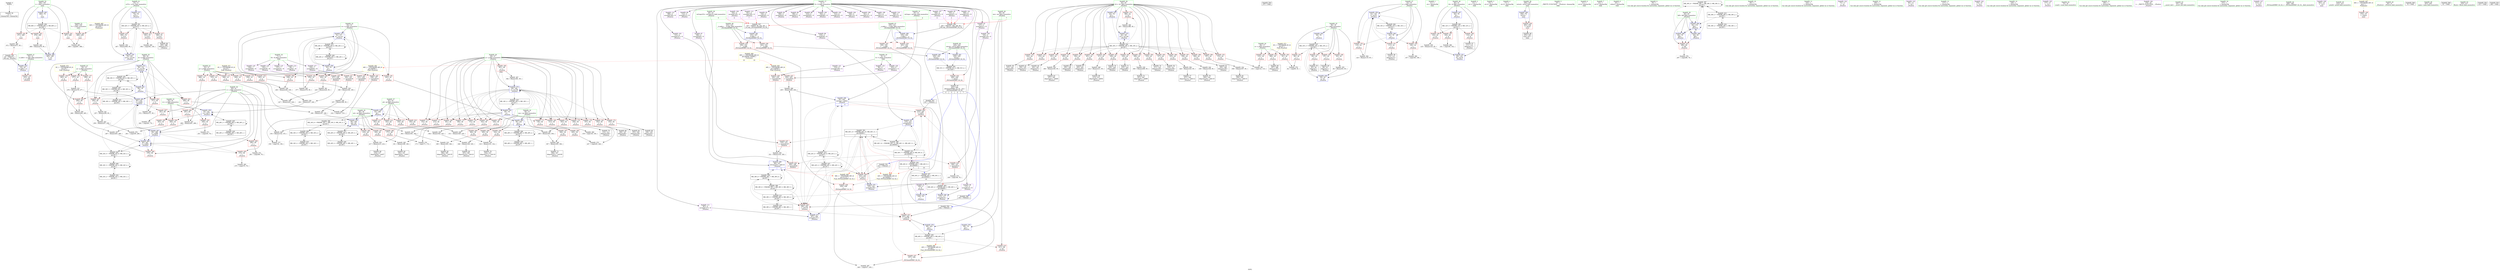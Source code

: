 digraph "SVFG" {
	label="SVFG";

	Node0x556366088690 [shape=record,color=grey,label="{NodeID: 0\nNullPtr}"];
	Node0x556366088690 -> Node0x5563660c0230[style=solid];
	Node0x5563660d4680 [shape=record,color=grey,label="{NodeID: 360\n472 = Binary(471, 95, )\n|{<s0>10}}"];
	Node0x5563660d4680:s0 -> Node0x556366121960[style=solid,color=red];
	Node0x5563660ce7e0 [shape=record,color=blue,label="{NodeID: 277\n70\<--78\na151\<--\n_Z5solvei\n}"];
	Node0x5563660ce7e0 -> Node0x5563660fb660[style=dashed];
	Node0x5563660c2620 [shape=record,color=red,label="{NodeID: 194\n260\<--54\n\<--rr\n_Z5solvei\n}"];
	Node0x5563660c2620 -> Node0x5563660d6300[style=solid];
	Node0x5563660bf900 [shape=record,color=purple,label="{NodeID: 111\n367\<--4\narrayidx137\<--D\n_Z5solvei\n}"];
	Node0x5563660bf900 -> Node0x5563660ce300[style=solid];
	Node0x5563660bdbd0 [shape=record,color=green,label="{NodeID: 28\n44\<--45\ni21\<--i21_field_insensitive\n_Z5solvei\n}"];
	Node0x5563660bdbd0 -> Node0x5563660c62f0[style=solid];
	Node0x5563660bdbd0 -> Node0x5563660c63c0[style=solid];
	Node0x5563660bdbd0 -> Node0x5563660c6490[style=solid];
	Node0x5563660bdbd0 -> Node0x5563660c6560[style=solid];
	Node0x5563660bdbd0 -> Node0x5563660c6630[style=solid];
	Node0x5563660bdbd0 -> Node0x5563660c6700[style=solid];
	Node0x5563660bdbd0 -> Node0x5563660c67d0[style=solid];
	Node0x5563660bdbd0 -> Node0x5563660c68a0[style=solid];
	Node0x5563660bdbd0 -> Node0x5563660c6970[style=solid];
	Node0x5563660bdbd0 -> Node0x5563660c6a40[style=solid];
	Node0x5563660bdbd0 -> Node0x5563660c6b10[style=solid];
	Node0x5563660bdbd0 -> Node0x5563660c6be0[style=solid];
	Node0x5563660bdbd0 -> Node0x5563660c6cb0[style=solid];
	Node0x5563660bdbd0 -> Node0x5563660c6d80[style=solid];
	Node0x5563660bdbd0 -> Node0x5563660c6e50[style=solid];
	Node0x5563660bdbd0 -> Node0x5563660c6f20[style=solid];
	Node0x5563660bdbd0 -> Node0x5563660c6ff0[style=solid];
	Node0x5563660bdbd0 -> Node0x5563660c70c0[style=solid];
	Node0x5563660bdbd0 -> Node0x5563660cd460[style=solid];
	Node0x5563660bdbd0 -> Node0x5563660ce640[style=solid];
	Node0x556366121890 [shape=record,color=black,label="{NodeID: 554\n475 = PHI()\n}"];
	Node0x556366100820 [shape=record,color=yellow,style=double,label="{NodeID: 471\n4V_1 = ENCHI(MR_4V_0)\npts\{33 \}\nFun[_Z5solvei]}"];
	Node0x556366100820 -> Node0x5563660c5110[style=dashed];
	Node0x556366100820 -> Node0x5563660c51e0[style=dashed];
	Node0x556366100820 -> Node0x5563660c52b0[style=dashed];
	Node0x556366100820 -> Node0x5563660c5380[style=dashed];
	Node0x556366100820 -> Node0x5563660c5450[style=dashed];
	Node0x556366100820 -> Node0x5563660c5520[style=dashed];
	Node0x5563660c3ce0 [shape=record,color=red,label="{NodeID: 222\n200\<--199\n\<--arrayidx49\n_Z5solvei\n}"];
	Node0x5563660c3ce0 -> Node0x5563660d5280[style=solid];
	Node0x5563660c5790 [shape=record,color=red,label="{NodeID: 139\n277\<--34\n\<--q\n_Z5solvei\n}"];
	Node0x5563660c5790 -> Node0x5563660d1b00[style=solid];
	Node0x5563660c0400 [shape=record,color=black,label="{NodeID: 56\n88\<--87\nidxprom1\<--\n_Z5solvei\n}"];
	Node0x5563661020d0 [shape=record,color=yellow,style=double,label="{NodeID: 499\n44V_1 = ENCHI(MR_44V_0)\npts\{60000 \}\nFun[_ZSt3maxIiERKT_S2_S2_]}"];
	Node0x5563661020d0 -> Node0x5563660cc760[style=dashed];
	Node0x5563661020d0 -> Node0x5563660cc830[style=dashed];
	Node0x5563660d1e00 [shape=record,color=grey,label="{NodeID: 333\n365 = Binary(363, 364, )\n}"];
	Node0x5563660d1e00 -> Node0x5563660c1ac0[style=solid];
	Node0x5563660cd1f0 [shape=record,color=blue,label="{NodeID: 250\n42\<--120\nj\<--inc16\n_Z5solvei\n}"];
	Node0x5563660cd1f0 -> Node0x5563660c6080[style=dashed];
	Node0x5563660cd1f0 -> Node0x5563660c6150[style=dashed];
	Node0x5563660cd1f0 -> Node0x5563660c6220[style=dashed];
	Node0x5563660cd1f0 -> Node0x5563660cd1f0[style=dashed];
	Node0x5563660cd1f0 -> Node0x5563660fed60[style=dashed];
	Node0x5563660c6e50 [shape=record,color=red,label="{NodeID: 167\n338\<--44\n\<--i21\n_Z5solvei\n}"];
	Node0x5563660c6e50 -> Node0x5563660d2e80[style=solid];
	Node0x5563660c1ac0 [shape=record,color=black,label="{NodeID: 84\n366\<--365\nidxprom136\<--sub135\n_Z5solvei\n}"];
	Node0x5563660b1860 [shape=record,color=green,label="{NodeID: 1\n11\<--1\n.str\<--dummyObj\nGlob }"];
	Node0x5563660d4800 [shape=record,color=grey,label="{NodeID: 361\n225 = Binary(224, 95, )\n}"];
	Node0x5563660d4800 -> Node0x5563660d4380[style=solid];
	Node0x5563660ce8b0 [shape=record,color=blue,label="{NodeID: 278\n68\<--403\nmx\<--\n_Z5solvei\n}"];
	Node0x5563660ce8b0 -> Node0x5563660fb160[style=dashed];
	Node0x5563660c26f0 [shape=record,color=red,label="{NodeID: 195\n263\<--54\n\<--rr\n_Z5solvei\n}"];
	Node0x5563660c26f0 -> Node0x5563660d4200[style=solid];
	Node0x5563660bf9d0 [shape=record,color=purple,label="{NodeID: 112\n398\<--4\narrayidx156\<--D\n_Z5solvei\n}"];
	Node0x5563660bdca0 [shape=record,color=green,label="{NodeID: 29\n46\<--47\na\<--a_field_insensitive\n_Z5solvei\n}"];
	Node0x5563660bdca0 -> Node0x5563660c7190[style=solid];
	Node0x5563660bdca0 -> Node0x5563660c7260[style=solid];
	Node0x5563660bdca0 -> Node0x5563660c7330[style=solid];
	Node0x5563660bdca0 -> Node0x5563660c7400[style=solid];
	Node0x5563660bdca0 -> Node0x5563660c74d0[style=solid];
	Node0x5563660bdca0 -> Node0x5563660c75a0[style=solid];
	Node0x5563660bdca0 -> Node0x5563660c7670[style=solid];
	Node0x5563660bdca0 -> Node0x5563660c7740[style=solid];
	Node0x5563660bdca0 -> Node0x5563660c7810[style=solid];
	Node0x5563660bdca0 -> Node0x5563660c78e0[style=solid];
	Node0x5563660bdca0 -> Node0x5563660c79b0[style=solid];
	Node0x5563660bdca0 -> Node0x5563660c7a80[style=solid];
	Node0x5563660bdca0 -> Node0x5563660c7b50[style=solid];
	Node0x5563660bdca0 -> Node0x5563660c7c20[style=solid];
	Node0x5563660bdca0 -> Node0x5563660c7cf0[style=solid];
	Node0x5563660bdca0 -> Node0x5563660cd530[style=solid];
	Node0x5563660bdca0 -> Node0x5563660ce570[style=solid];
	Node0x556366121960 [shape=record,color=black,label="{NodeID: 555\n29 = PHI(472, )\n0th arg _Z5solvei }"];
	Node0x556366121960 -> Node0x5563660ccd10[style=solid];
	Node0x556366100900 [shape=record,color=yellow,style=double,label="{NodeID: 472\n6V_1 = ENCHI(MR_6V_0)\npts\{35 \}\nFun[_Z5solvei]}"];
	Node0x556366100900 -> Node0x5563660c55f0[style=dashed];
	Node0x556366100900 -> Node0x5563660c56c0[style=dashed];
	Node0x556366100900 -> Node0x5563660c5790[style=dashed];
	Node0x5563660c3db0 [shape=record,color=red,label="{NodeID: 223\n204\<--203\n\<--arrayidx51\n_Z5solvei\n}"];
	Node0x5563660c3db0 -> Node0x5563660d5280[style=solid];
	Node0x5563660c5860 [shape=record,color=red,label="{NodeID: 140\n81\<--36\n\<--n\n_Z5solvei\n}"];
	Node0x5563660c5860 -> Node0x5563660d6180[style=solid];
	Node0x5563660c04d0 [shape=record,color=black,label="{NodeID: 57\n111\<--110\nidxprom11\<--\n_Z5solvei\n}"];
	Node0x5563660d1f80 [shape=record,color=grey,label="{NodeID: 334\n363 = Binary(361, 362, )\n}"];
	Node0x5563660d1f80 -> Node0x5563660d1e00[style=solid];
	Node0x5563660cd2c0 [shape=record,color=blue,label="{NodeID: 251\n40\<--125\ni4\<--inc19\n_Z5solvei\n}"];
	Node0x5563660cd2c0 -> Node0x5563660fe860[style=dashed];
	Node0x5563660c6f20 [shape=record,color=red,label="{NodeID: 168\n349\<--44\n\<--i21\n_Z5solvei\n}"];
	Node0x5563660c6f20 -> Node0x5563660c1850[style=solid];
	Node0x5563660c1b90 [shape=record,color=black,label="{NodeID: 85\n397\<--396\nidxprom155\<--\n_Z5solvei\n}"];
	Node0x5563660b4870 [shape=record,color=green,label="{NodeID: 2\n13\<--1\n.str.1\<--dummyObj\nGlob }"];
	Node0x5563660d4980 [shape=record,color=grey,label="{NodeID: 362\n120 = Binary(119, 95, )\n}"];
	Node0x5563660d4980 -> Node0x5563660cd1f0[style=solid];
	Node0x5563660ce980 [shape=record,color=blue,label="{NodeID: 279\n70\<--407\na151\<--inc161\n_Z5solvei\n}"];
	Node0x5563660ce980 -> Node0x5563660fb660[style=dashed];
	Node0x5563660c27c0 [shape=record,color=red,label="{NodeID: 196\n245\<--56\n\<--ms\n_Z5solvei\n}"];
	Node0x5563660c27c0 -> Node0x5563660d5d00[style=solid];
	Node0x5563660bfaa0 [shape=record,color=purple,label="{NodeID: 113\n401\<--4\narrayidx158\<--D\n_Z5solvei\n|{<s0>7}}"];
	Node0x5563660bfaa0:s0 -> Node0x556366121fc0[style=solid,color=red];
	Node0x5563660bdd70 [shape=record,color=green,label="{NodeID: 30\n48\<--49\nnd\<--nd_field_insensitive\n_Z5solvei\n}"];
	Node0x5563660bdd70 -> Node0x5563660c7dc0[style=solid];
	Node0x5563660bdd70 -> Node0x5563660c7e90[style=solid];
	Node0x5563660bdd70 -> Node0x5563660c7f60[style=solid];
	Node0x5563660bdd70 -> Node0x5563660cd600[style=solid];
	Node0x556366121b30 [shape=record,color=black,label="{NodeID: 556\n426 = PHI(193, 309, 348, 68, )\n0th arg _ZSt3maxIiERKT_S2_S2_ }"];
	Node0x556366121b30 -> Node0x5563660cea50[style=solid];
	Node0x5563661009e0 [shape=record,color=yellow,style=double,label="{NodeID: 473\n8V_1 = ENCHI(MR_8V_0)\npts\{37 \}\nFun[_Z5solvei]}"];
	Node0x5563661009e0 -> Node0x5563660c5860[style=dashed];
	Node0x5563661009e0 -> Node0x5563660c5930[style=dashed];
	Node0x5563661009e0 -> Node0x5563660c5a00[style=dashed];
	Node0x5563660c3e80 [shape=record,color=red,label="{NodeID: 224\n210\<--207\n\<--call53\n_Z5solvei\n}"];
	Node0x5563660c3e80 -> Node0x5563660cd7a0[style=solid];
	Node0x5563660c5930 [shape=record,color=red,label="{NodeID: 141\n133\<--36\n\<--n\n_Z5solvei\n}"];
	Node0x5563660c5930 -> Node0x5563660d6600[style=solid];
	Node0x5563660c05a0 [shape=record,color=black,label="{NodeID: 58\n114\<--113\nidxprom13\<--\n_Z5solvei\n}"];
	Node0x5563660d2100 [shape=record,color=grey,label="{NodeID: 335\n333 = Binary(331, 332, )\n}"];
	Node0x5563660d2100 -> Node0x5563660c15e0[style=solid];
	Node0x5563660cd390 [shape=record,color=blue,label="{NodeID: 252\n128\<--78\n\<--\n_Z5solvei\n}"];
	Node0x5563660cd390 -> Node0x5563660f6350[style=dashed];
	Node0x5563660c6ff0 [shape=record,color=red,label="{NodeID: 169\n357\<--44\n\<--i21\n_Z5solvei\n}"];
	Node0x5563660c6ff0 -> Node0x5563660d1c80[style=solid];
	Node0x5563660c1c60 [shape=record,color=black,label="{NodeID: 86\n400\<--399\nidxprom157\<--\n_Z5solvei\n}"];
	Node0x55636608cd80 [shape=record,color=green,label="{NodeID: 3\n15\<--1\n.str.2\<--dummyObj\nGlob }"];
	Node0x5563660d4b00 [shape=record,color=grey,label="{NodeID: 363\n377 = Binary(376, 95, )\n}"];
	Node0x5563660d4b00 -> Node0x5563660ce4a0[style=solid];
	Node0x5563660cea50 [shape=record,color=blue,label="{NodeID: 280\n430\<--426\n__a.addr\<--__a\n_ZSt3maxIiERKT_S2_S2_\n}"];
	Node0x5563660cea50 -> Node0x5563660cc420[style=dashed];
	Node0x5563660cea50 -> Node0x5563660cc4f0[style=dashed];
	Node0x5563660c2890 [shape=record,color=red,label="{NodeID: 197\n306\<--56\n\<--ms\n_Z5solvei\n}"];
	Node0x5563660c2890 -> Node0x5563660d3180[style=solid];
	Node0x5563660bfb70 [shape=record,color=purple,label="{NodeID: 114\n86\<--7\narrayidx\<--H\n_Z5solvei\n}"];
	Node0x5563660bde40 [shape=record,color=green,label="{NodeID: 31\n50\<--51\nref.tmp\<--ref.tmp_field_insensitive\n_Z5solvei\n|{|<s1>4}}"];
	Node0x5563660bde40 -> Node0x5563660cd6d0[style=solid];
	Node0x5563660bde40:s1 -> Node0x556366121fc0[style=solid,color=red];
	Node0x556366121fc0 [shape=record,color=black,label="{NodeID: 557\n427 = PHI(50, 66, 354, 401, )\n1st arg _ZSt3maxIiERKT_S2_S2_ }"];
	Node0x556366121fc0 -> Node0x5563660ceb20[style=solid];
	Node0x5563660c3f50 [shape=record,color=red,label="{NodeID: 225\n231\<--230\n\<--arrayidx65\n_Z5solvei\n}"];
	Node0x5563660c3f50 -> Node0x5563660d6780[style=solid];
	Node0x5563660c5a00 [shape=record,color=red,label="{NodeID: 142\n396\<--36\n\<--n\n_Z5solvei\n}"];
	Node0x5563660c5a00 -> Node0x5563660c1b90[style=solid];
	Node0x5563660c0670 [shape=record,color=black,label="{NodeID: 59\n143\<--142\nidxprom28\<--\n_Z5solvei\n}"];
	Node0x5563660d2280 [shape=record,color=grey,label="{NodeID: 336\n240 = Binary(238, 239, )\n}"];
	Node0x5563660d2280 -> Node0x5563660d2580[style=solid];
	Node0x5563660cd460 [shape=record,color=blue,label="{NodeID: 253\n44\<--78\ni21\<--\n_Z5solvei\n}"];
	Node0x5563660cd460 -> Node0x5563660f2750[style=dashed];
	Node0x5563660c70c0 [shape=record,color=red,label="{NodeID: 170\n386\<--44\n\<--i21\n_Z5solvei\n}"];
	Node0x5563660c70c0 -> Node0x5563660d4f80[style=solid];
	Node0x5563660c1d30 [shape=record,color=black,label="{NodeID: 87\n425\<--448\n_ZSt3maxIiERKT_S2_S2__ret\<--\n_ZSt3maxIiERKT_S2_S2_\n|{<s0>4|<s1>5|<s2>6|<s3>7}}"];
	Node0x5563660c1d30:s0 -> Node0x556366121080[style=solid,color=blue];
	Node0x5563660c1d30:s1 -> Node0x5563661215b0[style=solid,color=blue];
	Node0x5563660c1d30:s2 -> Node0x556366121340[style=solid,color=blue];
	Node0x5563660c1d30:s3 -> Node0x556366121470[style=solid,color=blue];
	Node0x55636608d640 [shape=record,color=green,label="{NodeID: 4\n17\<--1\n.str.3\<--dummyObj\nGlob }"];
	Node0x5563660d4c80 [shape=record,color=grey,label="{NodeID: 364\n372 = Binary(371, 95, )\n}"];
	Node0x5563660d4c80 -> Node0x5563660ce3d0[style=solid];
	Node0x5563660ceb20 [shape=record,color=blue,label="{NodeID: 281\n432\<--427\n__b.addr\<--__b\n_ZSt3maxIiERKT_S2_S2_\n}"];
	Node0x5563660ceb20 -> Node0x5563660cc5c0[style=dashed];
	Node0x5563660ceb20 -> Node0x5563660cc690[style=dashed];
	Node0x5563660c2960 [shape=record,color=red,label="{NodeID: 198\n332\<--56\n\<--ms\n_Z5solvei\n}"];
	Node0x5563660c2960 -> Node0x5563660d2100[style=solid];
	Node0x5563660bfc40 [shape=record,color=purple,label="{NodeID: 115\n157\<--7\narrayidx34\<--H\n_Z5solvei\n}"];
	Node0x5563660bfc40 -> Node0x5563660c3b40[style=solid];
	Node0x5563660bdf10 [shape=record,color=green,label="{NodeID: 32\n52\<--53\nw\<--w_field_insensitive\n_Z5solvei\n}"];
	Node0x5563660bdf10 -> Node0x5563660c8030[style=solid];
	Node0x5563660bdf10 -> Node0x5563660c8100[style=solid];
	Node0x5563660bdf10 -> Node0x5563660c81d0[style=solid];
	Node0x5563660bdf10 -> Node0x5563660c2480[style=solid];
	Node0x5563660bdf10 -> Node0x5563660cd870[style=solid];
	Node0x5563660bdf10 -> Node0x5563660ce4a0[style=solid];
	Node0x5563660c4020 [shape=record,color=red,label="{NodeID: 226\n237\<--236\n\<--arrayidx69\n_Z5solvei\n}"];
	Node0x5563660c4020 -> Node0x5563660d2580[style=solid];
	Node0x5563660c5ad0 [shape=record,color=red,label="{NodeID: 143\n80\<--38\n\<--i\n_Z5solvei\n}"];
	Node0x5563660c5ad0 -> Node0x5563660d6180[style=solid];
	Node0x5563660c0740 [shape=record,color=black,label="{NodeID: 60\n146\<--145\nidxprom30\<--\n_Z5solvei\n}"];
	Node0x5563660d2400 [shape=record,color=grey,label="{NodeID: 337\n288 = Binary(287, 286, )\n}"];
	Node0x5563660d2400 -> Node0x5563660cdfc0[style=solid];
	Node0x5563660cd530 [shape=record,color=blue,label="{NodeID: 254\n46\<--78\na\<--\n_Z5solvei\n}"];
	Node0x5563660cd530 -> Node0x5563660c7190[style=dashed];
	Node0x5563660cd530 -> Node0x5563660c7260[style=dashed];
	Node0x5563660cd530 -> Node0x5563660c7330[style=dashed];
	Node0x5563660cd530 -> Node0x5563660c7400[style=dashed];
	Node0x5563660cd530 -> Node0x5563660c74d0[style=dashed];
	Node0x5563660cd530 -> Node0x5563660c75a0[style=dashed];
	Node0x5563660cd530 -> Node0x5563660c7670[style=dashed];
	Node0x5563660cd530 -> Node0x5563660c7740[style=dashed];
	Node0x5563660cd530 -> Node0x5563660c7810[style=dashed];
	Node0x5563660cd530 -> Node0x5563660c78e0[style=dashed];
	Node0x5563660cd530 -> Node0x5563660c79b0[style=dashed];
	Node0x5563660cd530 -> Node0x5563660c7a80[style=dashed];
	Node0x5563660cd530 -> Node0x5563660c7b50[style=dashed];
	Node0x5563660cd530 -> Node0x5563660c7c20[style=dashed];
	Node0x5563660cd530 -> Node0x5563660c7cf0[style=dashed];
	Node0x5563660cd530 -> Node0x5563660ce570[style=dashed];
	Node0x5563660cd530 -> Node0x5563660f2c50[style=dashed];
	Node0x5563660c7190 [shape=record,color=red,label="{NodeID: 171\n138\<--46\n\<--a\n_Z5solvei\n}"];
	Node0x5563660c7190 -> Node0x5563660d5400[style=solid];
	Node0x5563660c1e00 [shape=record,color=black,label="{NodeID: 88\n455\<--483\nmain_ret\<--\nmain\n}"];
	Node0x55636608dee0 [shape=record,color=green,label="{NodeID: 5\n19\<--1\n__PRETTY_FUNCTION__._Z5solvei\<--dummyObj\nGlob }"];
	Node0x5563660d4e00 [shape=record,color=grey,label="{NodeID: 365\n191 = Binary(189, 190, )\n}"];
	Node0x5563660d4e00 -> Node0x5563660c0a80[style=solid];
	Node0x5563660cebf0 [shape=record,color=blue,label="{NodeID: 282\n428\<--442\nretval\<--\n_ZSt3maxIiERKT_S2_S2_\n}"];
	Node0x5563660cebf0 -> Node0x5563660fc560[style=dashed];
	Node0x5563660c2a30 [shape=record,color=red,label="{NodeID: 199\n345\<--56\n\<--ms\n_Z5solvei\n}"];
	Node0x5563660c2a30 -> Node0x5563660d3900[style=solid];
	Node0x5563660c44e0 [shape=record,color=purple,label="{NodeID: 116\n163\<--7\narrayidx38\<--H\n_Z5solvei\n}"];
	Node0x5563660c44e0 -> Node0x5563660c3c10[style=solid];
	Node0x5563660bdfe0 [shape=record,color=green,label="{NodeID: 33\n54\<--55\nrr\<--rr_field_insensitive\n_Z5solvei\n}"];
	Node0x5563660bdfe0 -> Node0x5563660c2550[style=solid];
	Node0x5563660bdfe0 -> Node0x5563660c2620[style=solid];
	Node0x5563660bdfe0 -> Node0x5563660c26f0[style=solid];
	Node0x5563660bdfe0 -> Node0x5563660cd940[style=solid];
	Node0x5563660e9060 [shape=record,color=black,label="{NodeID: 393\nMR_44V_13 = PHI(MR_44V_15, MR_44V_11, )\npts\{60000 \}\n|{|<s6>5|<s7>6}}"];
	Node0x5563660e9060 -> Node0x5563660c40f0[style=dashed];
	Node0x5563660e9060 -> Node0x5563660c4290[style=dashed];
	Node0x5563660e9060 -> Node0x5563660c4360[style=dashed];
	Node0x5563660e9060 -> Node0x5563660ce230[style=dashed];
	Node0x5563660e9060 -> Node0x5563660ce300[style=dashed];
	Node0x5563660e9060 -> Node0x5563660eaa50[style=dashed];
	Node0x5563660e9060:s6 -> Node0x5563661020d0[style=dashed,color=red];
	Node0x5563660e9060:s7 -> Node0x5563661020d0[style=dashed,color=red];
	Node0x5563660c40f0 [shape=record,color=red,label="{NodeID: 227\n316\<--315\n\<--arrayidx107\n_Z5solvei\n}"];
	Node0x5563660c40f0 -> Node0x5563660d3780[style=solid];
	Node0x5563660c5ba0 [shape=record,color=red,label="{NodeID: 144\n84\<--38\n\<--i\n_Z5solvei\n}"];
	Node0x5563660c5ba0 -> Node0x5563660c0330[style=solid];
	Node0x5563660c0810 [shape=record,color=black,label="{NodeID: 61\n156\<--155\nidxprom33\<--\n_Z5solvei\n}"];
	Node0x5563660d2580 [shape=record,color=grey,label="{NodeID: 338\n241 = Binary(237, 240, )\n}"];
	Node0x5563660d2580 -> Node0x5563660cd940[style=solid];
	Node0x5563660cd600 [shape=record,color=blue,label="{NodeID: 255\n48\<--169\nnd\<--div\n_Z5solvei\n}"];
	Node0x5563660cd600 -> Node0x5563660c7dc0[style=dashed];
	Node0x5563660cd600 -> Node0x5563660c7e90[style=dashed];
	Node0x5563660cd600 -> Node0x5563660c7f60[style=dashed];
	Node0x5563660cd600 -> Node0x5563660ef050[style=dashed];
	Node0x5563660c7260 [shape=record,color=red,label="{NodeID: 172\n145\<--46\n\<--a\n_Z5solvei\n}"];
	Node0x5563660c7260 -> Node0x5563660c0740[style=solid];
	Node0x5563660c1ed0 [shape=record,color=purple,label="{NodeID: 89\n112\<--4\narrayidx12\<--D\n_Z5solvei\n}"];
	Node0x55636608d900 [shape=record,color=green,label="{NodeID: 6\n21\<--1\n.str.4\<--dummyObj\nGlob }"];
	Node0x5563660d4f80 [shape=record,color=grey,label="{NodeID: 366\n387 = Binary(386, 95, )\n}"];
	Node0x5563660d4f80 -> Node0x5563660ce640[style=solid];
	Node0x5563660cecc0 [shape=record,color=blue,label="{NodeID: 283\n428\<--445\nretval\<--\n_ZSt3maxIiERKT_S2_S2_\n}"];
	Node0x5563660cecc0 -> Node0x5563660fc560[style=dashed];
	Node0x5563660c2b00 [shape=record,color=red,label="{NodeID: 200\n364\<--56\n\<--ms\n_Z5solvei\n}"];
	Node0x5563660c2b00 -> Node0x5563660d1e00[style=solid];
	Node0x5563660c45b0 [shape=record,color=purple,label="{NodeID: 117\n230\<--7\narrayidx65\<--H\n_Z5solvei\n}"];
	Node0x5563660c45b0 -> Node0x5563660c3f50[style=solid];
	Node0x5563660be0b0 [shape=record,color=green,label="{NodeID: 34\n56\<--57\nms\<--ms_field_insensitive\n_Z5solvei\n}"];
	Node0x5563660be0b0 -> Node0x5563660c27c0[style=solid];
	Node0x5563660be0b0 -> Node0x5563660c2890[style=solid];
	Node0x5563660be0b0 -> Node0x5563660c2960[style=solid];
	Node0x5563660be0b0 -> Node0x5563660c2a30[style=solid];
	Node0x5563660be0b0 -> Node0x5563660c2b00[style=solid];
	Node0x5563660be0b0 -> Node0x5563660cda10[style=solid];
	Node0x5563660c41c0 [shape=record,color=red,label="{NodeID: 228\n320\<--319\n\<--arrayidx109\n_Z5solvei\n}"];
	Node0x5563660c41c0 -> Node0x5563660d3780[style=solid];
	Node0x5563660c5c70 [shape=record,color=red,label="{NodeID: 145\n87\<--38\n\<--i\n_Z5solvei\n}"];
	Node0x5563660c5c70 -> Node0x5563660c0400[style=solid];
	Node0x5563660c08e0 [shape=record,color=black,label="{NodeID: 62\n162\<--161\nidxprom37\<--\n_Z5solvei\n}"];
	Node0x5563660d2700 [shape=record,color=grey,label="{NodeID: 339\n300 = Binary(299, 95, )\n}"];
	Node0x5563660d2700 -> Node0x5563660c1100[style=solid];
	Node0x5563660cd6d0 [shape=record,color=blue,label="{NodeID: 256\n50\<--205\nref.tmp\<--add52\n_Z5solvei\n|{|<s4>4}}"];
	Node0x5563660cd6d0 -> Node0x5563660c3e80[style=dashed];
	Node0x5563660cd6d0 -> Node0x5563660c4290[style=dashed];
	Node0x5563660cd6d0 -> Node0x5563660c4360[style=dashed];
	Node0x5563660cd6d0 -> Node0x5563660ef550[style=dashed];
	Node0x5563660cd6d0:s4 -> Node0x556366101c40[style=dashed,color=red];
	Node0x5563660c7330 [shape=record,color=red,label="{NodeID: 173\n152\<--46\n\<--a\n_Z5solvei\n}"];
	Node0x5563660c7330 -> Node0x5563660d2b80[style=solid];
	Node0x5563660c1fa0 [shape=record,color=purple,label="{NodeID: 90\n115\<--4\narrayidx14\<--D\n_Z5solvei\n}"];
	Node0x5563660c1fa0 -> Node0x5563660cd120[style=solid];
	Node0x55636608d9c0 [shape=record,color=green,label="{NodeID: 7\n23\<--1\n.str.5\<--dummyObj\nGlob }"];
	Node0x5563660fb160 [shape=record,color=black,label="{NodeID: 450\nMR_40V_3 = PHI(MR_40V_4, MR_40V_2, )\npts\{69 \}\n|{|<s3>7}}"];
	Node0x5563660fb160 -> Node0x5563660c3730[style=dashed];
	Node0x5563660fb160 -> Node0x5563660cc2c0[style=dashed];
	Node0x5563660fb160 -> Node0x5563660ce8b0[style=dashed];
	Node0x5563660fb160:s3 -> Node0x556366101d50[style=dashed,color=red];
	Node0x5563660d5100 [shape=record,color=grey,label="{NodeID: 367\n382 = Binary(381, 95, )\n}"];
	Node0x5563660d5100 -> Node0x5563660ce570[style=solid];
	Node0x5563660ced90 [shape=record,color=blue,label="{NodeID: 284\n456\<--78\nretval\<--\nmain\n}"];
	Node0x5563660ced90 -> Node0x5563660cc900[style=dashed];
	Node0x5563660c2bd0 [shape=record,color=red,label="{NodeID: 201\n256\<--58\n\<--b\n_Z5solvei\n}"];
	Node0x5563660c2bd0 -> Node0x5563660d2a00[style=solid];
	Node0x5563660c4680 [shape=record,color=purple,label="{NodeID: 118\n236\<--7\narrayidx69\<--H\n_Z5solvei\n}"];
	Node0x5563660c4680 -> Node0x5563660c4020[style=solid];
	Node0x5563660be180 [shape=record,color=green,label="{NodeID: 35\n58\<--59\nb\<--b_field_insensitive\n_Z5solvei\n}"];
	Node0x5563660be180 -> Node0x5563660c2bd0[style=solid];
	Node0x5563660be180 -> Node0x5563660c2ca0[style=solid];
	Node0x5563660be180 -> Node0x5563660c2d70[style=solid];
	Node0x5563660be180 -> Node0x5563660c2e40[style=solid];
	Node0x5563660be180 -> Node0x5563660cdae0[style=solid];
	Node0x5563660be180 -> Node0x5563660ce3d0[style=solid];
	Node0x5563660c4290 [shape=record,color=red,label="{NodeID: 229\n324\<--323\n\<--call111\n_Z5solvei\n}"];
	Node0x5563660c4290 -> Node0x5563660ce230[style=solid];
	Node0x5563660c5d40 [shape=record,color=red,label="{NodeID: 146\n93\<--38\n\<--i\n_Z5solvei\n}"];
	Node0x5563660c5d40 -> Node0x5563660d3f00[style=solid];
	Node0x5563660c09b0 [shape=record,color=black,label="{NodeID: 63\n187\<--186\nidxprom41\<--add40\n_Z5solvei\n}"];
	Node0x5563660d2880 [shape=record,color=grey,label="{NodeID: 340\n266 = Binary(264, 265, )\n}"];
	Node0x5563660d2880 -> Node0x5563660d4200[style=solid];
	Node0x5563660cd7a0 [shape=record,color=blue,label="{NodeID: 257\n219\<--210\narrayidx59\<--\n_Z5solvei\n}"];
	Node0x5563660cd7a0 -> Node0x5563660e9060[style=dashed];
	Node0x5563660cd7a0 -> Node0x5563660eaa50[style=dashed];
	Node0x5563660cd7a0 -> Node0x5563660eeb50[style=dashed];
	Node0x5563660c7400 [shape=record,color=red,label="{NodeID: 174\n172\<--46\n\<--a\n_Z5solvei\n}"];
	Node0x5563660c7400 -> Node0x5563660d5580[style=solid];
	Node0x5563660c2070 [shape=record,color=purple,label="{NodeID: 91\n128\<--4\n\<--D\n_Z5solvei\n}"];
	Node0x5563660c2070 -> Node0x5563660cd390[style=solid];
	Node0x55636608da80 [shape=record,color=green,label="{NodeID: 8\n25\<--1\nstdout\<--dummyObj\nGlob }"];
	Node0x5563660fb660 [shape=record,color=black,label="{NodeID: 451\nMR_42V_3 = PHI(MR_42V_4, MR_42V_2, )\npts\{71 \}\n}"];
	Node0x5563660fb660 -> Node0x5563660c3800[style=dashed];
	Node0x5563660fb660 -> Node0x5563660c38d0[style=dashed];
	Node0x5563660fb660 -> Node0x5563660c39a0[style=dashed];
	Node0x5563660fb660 -> Node0x5563660ce980[style=dashed];
	Node0x5563660d5280 [shape=record,color=grey,label="{NodeID: 368\n205 = Binary(200, 204, )\n}"];
	Node0x5563660d5280 -> Node0x5563660cd6d0[style=solid];
	Node0x5563660cee60 [shape=record,color=blue,label="{NodeID: 285\n460\<--78\ni\<--\nmain\n}"];
	Node0x5563660cee60 -> Node0x5563660fd960[style=dashed];
	Node0x5563660c2ca0 [shape=record,color=red,label="{NodeID: 202\n264\<--58\n\<--b\n_Z5solvei\n}"];
	Node0x5563660c2ca0 -> Node0x5563660d2880[style=solid];
	Node0x5563660c4750 [shape=record,color=purple,label="{NodeID: 119\n89\<--9\narrayidx2\<--G\n_Z5solvei\n}"];
	Node0x5563660be250 [shape=record,color=green,label="{NodeID: 36\n60\<--61\nr\<--r_field_insensitive\n_Z5solvei\n}"];
	Node0x5563660be250 -> Node0x5563660c2f10[style=solid];
	Node0x5563660be250 -> Node0x5563660c2fe0[style=solid];
	Node0x5563660be250 -> Node0x5563660c30b0[style=solid];
	Node0x5563660be250 -> Node0x5563660c3180[style=solid];
	Node0x5563660be250 -> Node0x5563660c3250[style=solid];
	Node0x5563660be250 -> Node0x5563660cdbb0[style=solid];
	Node0x5563660be250 -> Node0x5563660cde20[style=solid];
	Node0x5563660be250 -> Node0x5563660cdfc0[style=solid];
	Node0x5563660e9b50 [shape=record,color=black,label="{NodeID: 396\nMR_34V_6 = PHI(MR_34V_7, MR_34V_5, MR_34V_5, )\npts\{63 \}\n}"];
	Node0x5563660e9b50 -> Node0x5563660cdc80[style=dashed];
	Node0x5563660e9b50 -> Node0x5563660e9b50[style=dashed];
	Node0x5563660e9b50 -> Node0x5563660edc50[style=dashed];
	Node0x5563660c4360 [shape=record,color=red,label="{NodeID: 230\n356\<--355\n\<--call130\n_Z5solvei\n}"];
	Node0x5563660c4360 -> Node0x5563660ce300[style=solid];
	Node0x5563660c5e10 [shape=record,color=red,label="{NodeID: 147\n100\<--40\n\<--i4\n_Z5solvei\n}"];
	Node0x5563660c5e10 -> Node0x5563660c8660[style=solid];
	Node0x5563660c0a80 [shape=record,color=black,label="{NodeID: 64\n192\<--191\nidxprom44\<--sub43\n_Z5solvei\n}"];
	Node0x5563660f2750 [shape=record,color=black,label="{NodeID: 424\nMR_16V_3 = PHI(MR_16V_4, MR_16V_2, )\npts\{45 \}\n}"];
	Node0x5563660f2750 -> Node0x5563660c62f0[style=dashed];
	Node0x5563660f2750 -> Node0x5563660c63c0[style=dashed];
	Node0x5563660f2750 -> Node0x5563660c6490[style=dashed];
	Node0x5563660f2750 -> Node0x5563660c6560[style=dashed];
	Node0x5563660f2750 -> Node0x5563660c6630[style=dashed];
	Node0x5563660f2750 -> Node0x5563660c6700[style=dashed];
	Node0x5563660f2750 -> Node0x5563660c67d0[style=dashed];
	Node0x5563660f2750 -> Node0x5563660c68a0[style=dashed];
	Node0x5563660f2750 -> Node0x5563660c6970[style=dashed];
	Node0x5563660f2750 -> Node0x5563660c6a40[style=dashed];
	Node0x5563660f2750 -> Node0x5563660c6b10[style=dashed];
	Node0x5563660f2750 -> Node0x5563660c6be0[style=dashed];
	Node0x5563660f2750 -> Node0x5563660c6cb0[style=dashed];
	Node0x5563660f2750 -> Node0x5563660c6d80[style=dashed];
	Node0x5563660f2750 -> Node0x5563660c6e50[style=dashed];
	Node0x5563660f2750 -> Node0x5563660c6f20[style=dashed];
	Node0x5563660f2750 -> Node0x5563660c6ff0[style=dashed];
	Node0x5563660f2750 -> Node0x5563660c70c0[style=dashed];
	Node0x5563660f2750 -> Node0x5563660ce640[style=dashed];
	Node0x5563660d2a00 [shape=record,color=grey,label="{NodeID: 341\n257 = Binary(256, 95, )\n}"];
	Node0x5563660d2a00 -> Node0x5563660d2d00[style=solid];
	Node0x5563660cd870 [shape=record,color=blue,label="{NodeID: 258\n52\<--78\nw\<--\n_Z5solvei\n}"];
	Node0x5563660cd870 -> Node0x5563660c8030[style=dashed];
	Node0x5563660cd870 -> Node0x5563660c8100[style=dashed];
	Node0x5563660cd870 -> Node0x5563660c81d0[style=dashed];
	Node0x5563660cd870 -> Node0x5563660c2480[style=dashed];
	Node0x5563660cd870 -> Node0x5563660ce4a0[style=dashed];
	Node0x5563660cd870 -> Node0x5563660efa50[style=dashed];
	Node0x5563660c74d0 [shape=record,color=red,label="{NodeID: 175\n189\<--46\n\<--a\n_Z5solvei\n}"];
	Node0x5563660c74d0 -> Node0x5563660d4e00[style=solid];
	Node0x5563660c2140 [shape=record,color=purple,label="{NodeID: 92\n144\<--4\narrayidx29\<--D\n_Z5solvei\n}"];
	Node0x55636608ece0 [shape=record,color=green,label="{NodeID: 9\n78\<--1\n\<--dummyObj\nCan only get source location for instruction, argument, global var or function.}"];
	Node0x5563660d5400 [shape=record,color=grey,label="{NodeID: 369\n139 = cmp(138, 140, )\n}"];
	Node0x5563660cef30 [shape=record,color=blue,label="{NodeID: 286\n460\<--480\ni\<--inc\nmain\n}"];
	Node0x5563660cef30 -> Node0x5563660fd960[style=dashed];
	Node0x5563660c2d70 [shape=record,color=red,label="{NodeID: 203\n269\<--58\n\<--b\n_Z5solvei\n}"];
	Node0x5563660c2d70 -> Node0x5563660cdc80[style=solid];
	Node0x5563660c4820 [shape=record,color=purple,label="{NodeID: 120\n203\<--9\narrayidx51\<--G\n_Z5solvei\n}"];
	Node0x5563660c4820 -> Node0x5563660c3db0[style=solid];
	Node0x5563660be320 [shape=record,color=green,label="{NodeID: 37\n62\<--63\npl\<--pl_field_insensitive\n_Z5solvei\n}"];
	Node0x5563660be320 -> Node0x5563660c3320[style=solid];
	Node0x5563660be320 -> Node0x5563660c33f0[style=solid];
	Node0x5563660be320 -> Node0x5563660c34c0[style=solid];
	Node0x5563660be320 -> Node0x5563660c3590[style=solid];
	Node0x5563660be320 -> Node0x5563660cdc80[style=solid];
	Node0x5563660ea050 [shape=record,color=black,label="{NodeID: 397\nMR_36V_6 = PHI(MR_36V_7, MR_36V_5, MR_36V_5, )\npts\{65 \}\n}"];
	Node0x5563660ea050 -> Node0x5563660cdd50[style=dashed];
	Node0x5563660ea050 -> Node0x5563660ea050[style=dashed];
	Node0x5563660ea050 -> Node0x5563660ee150[style=dashed];
	Node0x5563660cc2c0 [shape=record,color=red,label="{NodeID: 231\n403\<--402\n\<--call159\n_Z5solvei\n}"];
	Node0x5563660cc2c0 -> Node0x5563660ce8b0[style=solid];
	Node0x5563660c5ee0 [shape=record,color=red,label="{NodeID: 148\n110\<--40\n\<--i4\n_Z5solvei\n}"];
	Node0x5563660c5ee0 -> Node0x5563660c04d0[style=solid];
	Node0x5563660c0b50 [shape=record,color=black,label="{NodeID: 65\n195\<--194\nidxprom46\<--\n_Z5solvei\n}"];
	Node0x5563660f2c50 [shape=record,color=black,label="{NodeID: 425\nMR_18V_2 = PHI(MR_18V_4, MR_18V_1, )\npts\{47 \}\n}"];
	Node0x5563660f2c50 -> Node0x5563660cd530[style=dashed];
	Node0x5563660d2b80 [shape=record,color=grey,label="{NodeID: 342\n154 = Binary(152, 153, )\n}"];
	Node0x5563660d2b80 -> Node0x5563660d6000[style=solid];
	Node0x5563660cd940 [shape=record,color=blue,label="{NodeID: 259\n54\<--241\nrr\<--sub71\n_Z5solvei\n}"];
	Node0x5563660cd940 -> Node0x5563660c2550[style=dashed];
	Node0x5563660cd940 -> Node0x5563660c2620[style=dashed];
	Node0x5563660cd940 -> Node0x5563660c26f0[style=dashed];
	Node0x5563660cd940 -> Node0x5563660cd940[style=dashed];
	Node0x5563660cd940 -> Node0x5563660ec850[style=dashed];
	Node0x5563660c75a0 [shape=record,color=red,label="{NodeID: 176\n197\<--46\n\<--a\n_Z5solvei\n}"];
	Node0x5563660c75a0 -> Node0x5563660c0c20[style=solid];
	Node0x5563660c2210 [shape=record,color=purple,label="{NodeID: 93\n147\<--4\narrayidx31\<--D\n_Z5solvei\n}"];
	Node0x5563660c2210 -> Node0x5563660c3a70[style=solid];
	Node0x55636608eda0 [shape=record,color=green,label="{NodeID: 10\n95\<--1\n\<--dummyObj\nCan only get source location for instruction, argument, global var or function.}"];
	Node0x5563660d5580 [shape=record,color=grey,label="{NodeID: 370\n173 = cmp(171, 172, )\n}"];
	Node0x5563660c2e40 [shape=record,color=red,label="{NodeID: 204\n371\<--58\n\<--b\n_Z5solvei\n}"];
	Node0x5563660c2e40 -> Node0x5563660d4c80[style=solid];
	Node0x5563660c48f0 [shape=record,color=purple,label="{NodeID: 121\n319\<--9\narrayidx109\<--G\n_Z5solvei\n}"];
	Node0x5563660c48f0 -> Node0x5563660c41c0[style=solid];
	Node0x5563660be3f0 [shape=record,color=green,label="{NodeID: 38\n64\<--65\nkill\<--kill_field_insensitive\n_Z5solvei\n}"];
	Node0x5563660be3f0 -> Node0x5563660c3660[style=solid];
	Node0x5563660be3f0 -> Node0x5563660cdd50[style=solid];
	Node0x5563660be3f0 -> Node0x5563660cdef0[style=solid];
	Node0x5563660be3f0 -> Node0x5563660ce090[style=solid];
	Node0x5563660ea550 [shape=record,color=black,label="{NodeID: 398\nMR_38V_6 = PHI(MR_38V_7, MR_38V_5, MR_38V_5, )\npts\{67 \}\n}"];
	Node0x5563660ea550 -> Node0x5563660c4360[style=dashed];
	Node0x5563660ea550 -> Node0x5563660ce160[style=dashed];
	Node0x5563660ea550 -> Node0x5563660ea550[style=dashed];
	Node0x5563660ea550 -> Node0x5563660ee650[style=dashed];
	Node0x5563660ea550 -> Node0x5563660fde60[style=dashed];
	Node0x5563660cc350 [shape=record,color=red,label="{NodeID: 232\n448\<--428\n\<--retval\n_ZSt3maxIiERKT_S2_S2_\n}"];
	Node0x5563660cc350 -> Node0x5563660c1d30[style=solid];
	Node0x5563660c5fb0 [shape=record,color=red,label="{NodeID: 149\n124\<--40\n\<--i4\n_Z5solvei\n}"];
	Node0x5563660c5fb0 -> Node0x5563660d4500[style=solid];
	Node0x5563660c0c20 [shape=record,color=black,label="{NodeID: 66\n198\<--197\nidxprom48\<--\n_Z5solvei\n}"];
	Node0x5563660f3150 [shape=record,color=black,label="{NodeID: 426\nMR_20V_2 = PHI(MR_20V_3, MR_20V_1, )\npts\{49 \}\n}"];
	Node0x5563660f3150 -> Node0x5563660cd600[style=dashed];
	Node0x5563660f3150 -> Node0x5563660ef050[style=dashed];
	Node0x5563660f3150 -> Node0x5563660f3150[style=dashed];
	Node0x5563660d2d00 [shape=record,color=grey,label="{NodeID: 343\n259 = Binary(257, 258, )\n}"];
	Node0x5563660d2d00 -> Node0x5563660d6300[style=solid];
	Node0x5563660cda10 [shape=record,color=blue,label="{NodeID: 260\n56\<--243\nms\<--\n_Z5solvei\n}"];
	Node0x5563660cda10 -> Node0x5563660c27c0[style=dashed];
	Node0x5563660cda10 -> Node0x5563660c2890[style=dashed];
	Node0x5563660cda10 -> Node0x5563660c2960[style=dashed];
	Node0x5563660cda10 -> Node0x5563660c2a30[style=dashed];
	Node0x5563660cda10 -> Node0x5563660c2b00[style=dashed];
	Node0x5563660cda10 -> Node0x5563660cda10[style=dashed];
	Node0x5563660cda10 -> Node0x5563660ecd50[style=dashed];
	Node0x5563660c7670 [shape=record,color=red,label="{NodeID: 177\n215\<--46\n\<--a\n_Z5solvei\n}"];
	Node0x5563660c7670 -> Node0x5563660d3c00[style=solid];
	Node0x5563660c22e0 [shape=record,color=purple,label="{NodeID: 94\n188\<--4\narrayidx42\<--D\n_Z5solvei\n}"];
	Node0x55636608ee60 [shape=record,color=green,label="{NodeID: 11\n102\<--1\n\<--dummyObj\nCan only get source location for instruction, argument, global var or function.}"];
	Node0x5563660fc560 [shape=record,color=black,label="{NodeID: 454\nMR_51V_3 = PHI(MR_51V_4, MR_51V_2, )\npts\{429 \}\n}"];
	Node0x5563660fc560 -> Node0x5563660cc350[style=dashed];
	Node0x5563660d5700 [shape=record,color=grey,label="{NodeID: 371\n251 = cmp(250, 78, )\n}"];
	Node0x5563660c2f10 [shape=record,color=red,label="{NodeID: 205\n274\<--60\n\<--r\n_Z5solvei\n}"];
	Node0x5563660c2f10 -> Node0x5563660c84e0[style=solid];
	Node0x5563660c49c0 [shape=record,color=purple,label="{NodeID: 122\n73\<--11\n\<--.str\n_Z5solvei\n}"];
	Node0x5563660be4c0 [shape=record,color=green,label="{NodeID: 39\n66\<--67\nref.tmp103\<--ref.tmp103_field_insensitive\n_Z5solvei\n|{|<s1>5}}"];
	Node0x5563660be4c0 -> Node0x5563660ce160[style=solid];
	Node0x5563660be4c0:s1 -> Node0x556366121fc0[style=solid,color=red];
	Node0x5563660eaa50 [shape=record,color=black,label="{NodeID: 399\nMR_44V_12 = PHI(MR_44V_13, MR_44V_11, MR_44V_11, )\npts\{60000 \}\n}"];
	Node0x5563660eaa50 -> Node0x5563660e9060[style=dashed];
	Node0x5563660eaa50 -> Node0x5563660eaa50[style=dashed];
	Node0x5563660eaa50 -> Node0x5563660eeb50[style=dashed];
	Node0x5563660cc420 [shape=record,color=red,label="{NodeID: 233\n436\<--430\n\<--__a.addr\n_ZSt3maxIiERKT_S2_S2_\n}"];
	Node0x5563660cc420 -> Node0x5563660cc760[style=solid];
	Node0x5563660c6080 [shape=record,color=red,label="{NodeID: 150\n106\<--42\n\<--j\n_Z5solvei\n}"];
	Node0x5563660c6080 -> Node0x5563660c8360[style=solid];
	Node0x5563660c0cf0 [shape=record,color=black,label="{NodeID: 67\n202\<--201\nidxprom50\<--\n_Z5solvei\n}"];
	Node0x5563660f3650 [shape=record,color=black,label="{NodeID: 427\nMR_22V_2 = PHI(MR_22V_3, MR_22V_1, )\npts\{51 \}\n}"];
	Node0x5563660f3650 -> Node0x5563660c4290[style=dashed];
	Node0x5563660f3650 -> Node0x5563660c4360[style=dashed];
	Node0x5563660f3650 -> Node0x5563660cc2c0[style=dashed];
	Node0x5563660f3650 -> Node0x5563660cd6d0[style=dashed];
	Node0x5563660f3650 -> Node0x5563660ef550[style=dashed];
	Node0x5563660f3650 -> Node0x5563660f3650[style=dashed];
	Node0x5563660d2e80 [shape=record,color=grey,label="{NodeID: 344\n339 = Binary(338, 95, )\n}"];
	Node0x5563660d2e80 -> Node0x5563660c16b0[style=solid];
	Node0x5563660cdae0 [shape=record,color=blue,label="{NodeID: 261\n58\<--78\nb\<--\n_Z5solvei\n}"];
	Node0x5563660cdae0 -> Node0x5563660c2bd0[style=dashed];
	Node0x5563660cdae0 -> Node0x5563660c2ca0[style=dashed];
	Node0x5563660cdae0 -> Node0x5563660c2d70[style=dashed];
	Node0x5563660cdae0 -> Node0x5563660c2e40[style=dashed];
	Node0x5563660cdae0 -> Node0x5563660ce3d0[style=dashed];
	Node0x5563660cdae0 -> Node0x5563660e8850[style=dashed];
	Node0x5563660c7740 [shape=record,color=red,label="{NodeID: 178\n246\<--46\n\<--a\n_Z5solvei\n}"];
	Node0x5563660c7740 -> Node0x5563660d5d00[style=solid];
	Node0x5563660c23b0 [shape=record,color=purple,label="{NodeID: 95\n193\<--4\narrayidx45\<--D\n_Z5solvei\n|{<s0>4}}"];
	Node0x5563660c23b0:s0 -> Node0x556366121b30[style=solid,color=red];
	Node0x55636608ef20 [shape=record,color=green,label="{NodeID: 12\n108\<--1\n\<--dummyObj\nCan only get source location for instruction, argument, global var or function.}"];
	Node0x5563660d5880 [shape=record,color=grey,label="{NodeID: 372\n291 = cmp(290, 78, )\n}"];
	Node0x5563660c2fe0 [shape=record,color=red,label="{NodeID: 206\n278\<--60\n\<--r\n_Z5solvei\n}"];
	Node0x5563660c2fe0 -> Node0x5563660d1b00[style=solid];
	Node0x5563660c4a90 [shape=record,color=purple,label="{NodeID: 123\n90\<--13\n\<--.str.1\n_Z5solvei\n}"];
	Node0x5563660be590 [shape=record,color=green,label="{NodeID: 40\n68\<--69\nmx\<--mx_field_insensitive\n_Z5solvei\n|{|<s3>7}}"];
	Node0x5563660be590 -> Node0x5563660c3730[style=solid];
	Node0x5563660be590 -> Node0x5563660ce710[style=solid];
	Node0x5563660be590 -> Node0x5563660ce8b0[style=solid];
	Node0x5563660be590:s3 -> Node0x556366121b30[style=solid,color=red];
	Node0x5563660cc4f0 [shape=record,color=red,label="{NodeID: 234\n445\<--430\n\<--__a.addr\n_ZSt3maxIiERKT_S2_S2_\n}"];
	Node0x5563660cc4f0 -> Node0x5563660cecc0[style=solid];
	Node0x5563660c6150 [shape=record,color=red,label="{NodeID: 151\n113\<--42\n\<--j\n_Z5solvei\n}"];
	Node0x5563660c6150 -> Node0x5563660c05a0[style=solid];
	Node0x5563660c0dc0 [shape=record,color=black,label="{NodeID: 68\n213\<--212\nidxprom55\<--add54\n_Z5solvei\n}"];
	Node0x5563660f3b50 [shape=record,color=black,label="{NodeID: 428\nMR_24V_2 = PHI(MR_24V_3, MR_24V_1, )\npts\{53 \}\n}"];
	Node0x5563660f3b50 -> Node0x5563660cd870[style=dashed];
	Node0x5563660f3b50 -> Node0x5563660efa50[style=dashed];
	Node0x5563660f3b50 -> Node0x5563660f3b50[style=dashed];
	Node0x5563660d3000 [shape=record,color=grey,label="{NodeID: 345\n480 = Binary(479, 95, )\n}"];
	Node0x5563660d3000 -> Node0x5563660cef30[style=solid];
	Node0x5563660cdbb0 [shape=record,color=blue,label="{NodeID: 262\n60\<--267\nr\<--sub84\n_Z5solvei\n}"];
	Node0x5563660cdbb0 -> Node0x5563660c2f10[style=dashed];
	Node0x5563660cdbb0 -> Node0x5563660c2fe0[style=dashed];
	Node0x5563660cdbb0 -> Node0x5563660cdbb0[style=dashed];
	Node0x5563660cdbb0 -> Node0x5563660cde20[style=dashed];
	Node0x5563660cdbb0 -> Node0x5563660e8d50[style=dashed];
	Node0x5563660c7810 [shape=record,color=red,label="{NodeID: 179\n303\<--46\n\<--a\n_Z5solvei\n}"];
	Node0x5563660c7810 -> Node0x5563660d3300[style=solid];
	Node0x5563660becd0 [shape=record,color=purple,label="{NodeID: 96\n196\<--4\narrayidx47\<--D\n_Z5solvei\n}"];
	Node0x55636608efe0 [shape=record,color=green,label="{NodeID: 13\n117\<--1\n\<--dummyObj\nCan only get source location for instruction, argument, global var or function.}"];
	Node0x5563660d5a00 [shape=record,color=grey,label="{NodeID: 373\n149 = cmp(148, 78, )\n}"];
	Node0x5563660c30b0 [shape=record,color=red,label="{NodeID: 207\n281\<--60\n\<--r\n_Z5solvei\n}"];
	Node0x5563660c30b0 -> Node0x5563660d5b80[style=solid];
	Node0x5563660c4b60 [shape=record,color=purple,label="{NodeID: 124\n176\<--15\n\<--.str.2\n_Z5solvei\n}"];
	Node0x5563660be660 [shape=record,color=green,label="{NodeID: 41\n70\<--71\na151\<--a151_field_insensitive\n_Z5solvei\n}"];
	Node0x5563660be660 -> Node0x5563660c3800[style=solid];
	Node0x5563660be660 -> Node0x5563660c38d0[style=solid];
	Node0x5563660be660 -> Node0x5563660c39a0[style=solid];
	Node0x5563660be660 -> Node0x5563660ce7e0[style=solid];
	Node0x5563660be660 -> Node0x5563660ce980[style=solid];
	Node0x5563660cc5c0 [shape=record,color=red,label="{NodeID: 235\n438\<--432\n\<--__b.addr\n_ZSt3maxIiERKT_S2_S2_\n}"];
	Node0x5563660cc5c0 -> Node0x5563660cc830[style=solid];
	Node0x5563660c6220 [shape=record,color=red,label="{NodeID: 152\n119\<--42\n\<--j\n_Z5solvei\n}"];
	Node0x5563660c6220 -> Node0x5563660d4980[style=solid];
	Node0x5563660c0e90 [shape=record,color=black,label="{NodeID: 69\n218\<--217\nidxprom58\<--sub57\n_Z5solvei\n}"];
	Node0x5563660f4050 [shape=record,color=black,label="{NodeID: 429\nMR_26V_2 = PHI(MR_26V_3, MR_26V_1, )\npts\{55 \}\n}"];
	Node0x5563660f4050 -> Node0x5563660ec850[style=dashed];
	Node0x5563660d3180 [shape=record,color=grey,label="{NodeID: 346\n307 = Binary(305, 306, )\n}"];
	Node0x5563660d3180 -> Node0x5563660c11d0[style=solid];
	Node0x5563660cdc80 [shape=record,color=blue,label="{NodeID: 263\n62\<--269\npl\<--\n_Z5solvei\n}"];
	Node0x5563660cdc80 -> Node0x5563660c3320[style=dashed];
	Node0x5563660cdc80 -> Node0x5563660c33f0[style=dashed];
	Node0x5563660cdc80 -> Node0x5563660c34c0[style=dashed];
	Node0x5563660cdc80 -> Node0x5563660c3590[style=dashed];
	Node0x5563660cdc80 -> Node0x5563660cdc80[style=dashed];
	Node0x5563660cdc80 -> Node0x5563660e9b50[style=dashed];
	Node0x5563660c78e0 [shape=record,color=red,label="{NodeID: 180\n313\<--46\n\<--a\n_Z5solvei\n}"];
	Node0x5563660c78e0 -> Node0x5563660c1370[style=solid];
	Node0x5563660beda0 [shape=record,color=purple,label="{NodeID: 97\n199\<--4\narrayidx49\<--D\n_Z5solvei\n}"];
	Node0x5563660beda0 -> Node0x5563660c3ce0[style=solid];
	Node0x5563660bcf90 [shape=record,color=green,label="{NodeID: 14\n140\<--1\n\<--dummyObj\nCan only get source location for instruction, argument, global var or function.}"];
	Node0x5563660fd460 [shape=record,color=black,label="{NodeID: 457\nMR_44V_2 = PHI(MR_44V_3, MR_44V_1, )\npts\{60000 \}\n|{<s0>10}}"];
	Node0x5563660fd460:s0 -> Node0x5563660ff260[style=dashed,color=red];
	Node0x5563660d5b80 [shape=record,color=grey,label="{NodeID: 374\n282 = cmp(281, 78, )\n}"];
	Node0x5563660c3180 [shape=record,color=red,label="{NodeID: 208\n287\<--60\n\<--r\n_Z5solvei\n}"];
	Node0x5563660c3180 -> Node0x5563660d2400[style=solid];
	Node0x5563660c4c30 [shape=record,color=purple,label="{NodeID: 125\n177\<--17\n\<--.str.3\n_Z5solvei\n}"];
	Node0x5563660be730 [shape=record,color=green,label="{NodeID: 42\n75\<--76\nscanf\<--scanf_field_insensitive\n}"];
	Node0x5563660cc690 [shape=record,color=red,label="{NodeID: 236\n442\<--432\n\<--__b.addr\n_ZSt3maxIiERKT_S2_S2_\n}"];
	Node0x5563660cc690 -> Node0x5563660cebf0[style=solid];
	Node0x5563660c62f0 [shape=record,color=red,label="{NodeID: 153\n132\<--44\n\<--i21\n_Z5solvei\n}"];
	Node0x5563660c62f0 -> Node0x5563660d6600[style=solid];
	Node0x5563660c0f60 [shape=record,color=black,label="{NodeID: 70\n229\<--228\nidxprom64\<--\n_Z5solvei\n}"];
	Node0x5563660f4550 [shape=record,color=black,label="{NodeID: 430\nMR_28V_2 = PHI(MR_28V_3, MR_28V_1, )\npts\{57 \}\n}"];
	Node0x5563660f4550 -> Node0x5563660ecd50[style=dashed];
	Node0x5563660d3300 [shape=record,color=grey,label="{NodeID: 347\n305 = Binary(303, 304, )\n}"];
	Node0x5563660d3300 -> Node0x5563660d3180[style=solid];
	Node0x5563660cdd50 [shape=record,color=blue,label="{NodeID: 264\n64\<--272\nkill\<--\n_Z5solvei\n}"];
	Node0x5563660cdd50 -> Node0x5563660c3660[style=dashed];
	Node0x5563660cdd50 -> Node0x5563660cdd50[style=dashed];
	Node0x5563660cdd50 -> Node0x5563660cdef0[style=dashed];
	Node0x5563660cdd50 -> Node0x5563660ce090[style=dashed];
	Node0x5563660cdd50 -> Node0x5563660ea050[style=dashed];
	Node0x5563660c79b0 [shape=record,color=red,label="{NodeID: 181\n329\<--46\n\<--a\n_Z5solvei\n}"];
	Node0x5563660c79b0 -> Node0x5563660d3600[style=solid];
	Node0x5563660bee70 [shape=record,color=purple,label="{NodeID: 98\n214\<--4\narrayidx56\<--D\n_Z5solvei\n}"];
	Node0x5563660bd020 [shape=record,color=green,label="{NodeID: 15\n180\<--1\n\<--dummyObj\nCan only get source location for instruction, argument, global var or function.}"];
	Node0x5563660fd960 [shape=record,color=black,label="{NodeID: 458\nMR_66V_3 = PHI(MR_66V_4, MR_66V_2, )\npts\{461 \}\n}"];
	Node0x5563660fd960 -> Node0x5563660ccaa0[style=dashed];
	Node0x5563660fd960 -> Node0x5563660ccb70[style=dashed];
	Node0x5563660fd960 -> Node0x5563660ccc40[style=dashed];
	Node0x5563660fd960 -> Node0x5563660cef30[style=dashed];
	Node0x5563660d5d00 [shape=record,color=grey,label="{NodeID: 375\n247 = cmp(245, 246, )\n}"];
	Node0x5563660c3250 [shape=record,color=red,label="{NodeID: 209\n290\<--60\n\<--r\n_Z5solvei\n}"];
	Node0x5563660c3250 -> Node0x5563660d5880[style=solid];
	Node0x5563660c4d00 [shape=record,color=purple,label="{NodeID: 126\n178\<--19\n\<--__PRETTY_FUNCTION__._Z5solvei\n_Z5solvei\n}"];
	Node0x5563660be830 [shape=record,color=green,label="{NodeID: 43\n181\<--182\n__assert_fail\<--__assert_fail_field_insensitive\n}"];
	Node0x5563660cc760 [shape=record,color=red,label="{NodeID: 237\n437\<--436\n\<--\n_ZSt3maxIiERKT_S2_S2_\n}"];
	Node0x5563660cc760 -> Node0x5563660c87e0[style=solid];
	Node0x5563660c63c0 [shape=record,color=red,label="{NodeID: 154\n142\<--44\n\<--i21\n_Z5solvei\n}"];
	Node0x5563660c63c0 -> Node0x5563660c0670[style=solid];
	Node0x5563660c1030 [shape=record,color=black,label="{NodeID: 71\n235\<--234\nidxprom68\<--\n_Z5solvei\n}"];
	Node0x5563660f4a50 [shape=record,color=black,label="{NodeID: 431\nMR_30V_2 = PHI(MR_30V_3, MR_30V_1, )\npts\{59 \}\n}"];
	Node0x5563660f4a50 -> Node0x5563660ed250[style=dashed];
	Node0x5563660d3480 [shape=record,color=grey,label="{NodeID: 348\n212 = Binary(211, 95, )\n}"];
	Node0x5563660d3480 -> Node0x5563660c0dc0[style=solid];
	Node0x5563660cde20 [shape=record,color=blue,label="{NodeID: 265\n60\<--279\nr\<--sub86\n_Z5solvei\n}"];
	Node0x5563660cde20 -> Node0x5563660c30b0[style=dashed];
	Node0x5563660cde20 -> Node0x5563660c3180[style=dashed];
	Node0x5563660cde20 -> Node0x5563660cdbb0[style=dashed];
	Node0x5563660cde20 -> Node0x5563660cdfc0[style=dashed];
	Node0x5563660cde20 -> Node0x5563660e8d50[style=dashed];
	Node0x5563660c7a80 [shape=record,color=red,label="{NodeID: 182\n342\<--46\n\<--a\n_Z5solvei\n}"];
	Node0x5563660c7a80 -> Node0x5563660d3a80[style=solid];
	Node0x5563660bef40 [shape=record,color=purple,label="{NodeID: 99\n219\<--4\narrayidx59\<--D\n_Z5solvei\n}"];
	Node0x5563660bef40 -> Node0x5563660cd7a0[style=solid];
	Node0x5563660bd120 [shape=record,color=green,label="{NodeID: 16\n272\<--1\n\<--dummyObj\nCan only get source location for instruction, argument, global var or function.}"];
	Node0x5563660fde60 [shape=record,color=black,label="{NodeID: 459\nMR_38V_9 = PHI(MR_38V_7, MR_38V_8, )\npts\{67 \}\n}"];
	Node0x5563660fde60 -> Node0x5563660c4360[style=dashed];
	Node0x5563660fde60 -> Node0x5563660ce160[style=dashed];
	Node0x5563660fde60 -> Node0x5563660ea550[style=dashed];
	Node0x5563660fde60 -> Node0x5563660fde60[style=dashed];
	Node0x5563660d5e80 [shape=record,color=grey,label="{NodeID: 376\n297 = cmp(296, 78, )\n}"];
	Node0x5563660c3320 [shape=record,color=red,label="{NodeID: 210\n304\<--62\n\<--pl\n_Z5solvei\n}"];
	Node0x5563660c3320 -> Node0x5563660d3300[style=solid];
	Node0x5563660c4dd0 [shape=record,color=purple,label="{NodeID: 127\n412\<--21\n\<--.str.4\n_Z5solvei\n}"];
	Node0x5563660be930 [shape=record,color=green,label="{NodeID: 44\n208\<--209\n_ZSt3maxIiERKT_S2_S2_\<--_ZSt3maxIiERKT_S2_S2__field_insensitive\n}"];
	Node0x5563660cc830 [shape=record,color=red,label="{NodeID: 238\n439\<--438\n\<--\n_ZSt3maxIiERKT_S2_S2_\n}"];
	Node0x5563660cc830 -> Node0x5563660c87e0[style=solid];
	Node0x5563660c6490 [shape=record,color=red,label="{NodeID: 155\n155\<--44\n\<--i21\n_Z5solvei\n}"];
	Node0x5563660c6490 -> Node0x5563660c0810[style=solid];
	Node0x5563660c1100 [shape=record,color=black,label="{NodeID: 72\n301\<--300\nidxprom97\<--add96\n_Z5solvei\n}"];
	Node0x5563660f4f50 [shape=record,color=black,label="{NodeID: 432\nMR_32V_2 = PHI(MR_32V_3, MR_32V_1, )\npts\{61 \}\n}"];
	Node0x5563660f4f50 -> Node0x5563660ed750[style=dashed];
	Node0x5563660d3600 [shape=record,color=grey,label="{NodeID: 349\n331 = Binary(329, 330, )\n}"];
	Node0x5563660d3600 -> Node0x5563660d2100[style=solid];
	Node0x5563660cdef0 [shape=record,color=blue,label="{NodeID: 266\n64\<--95\nkill\<--\n_Z5solvei\n}"];
	Node0x5563660cdef0 -> Node0x5563660c3660[style=dashed];
	Node0x5563660cdef0 -> Node0x5563660cdd50[style=dashed];
	Node0x5563660cdef0 -> Node0x5563660ea050[style=dashed];
	Node0x5563660c7b50 [shape=record,color=red,label="{NodeID: 183\n352\<--46\n\<--a\n_Z5solvei\n}"];
	Node0x5563660c7b50 -> Node0x5563660c1920[style=solid];
	Node0x5563660bf010 [shape=record,color=purple,label="{NodeID: 100\n302\<--4\narrayidx98\<--D\n_Z5solvei\n}"];
	Node0x5563660bd220 [shape=record,color=green,label="{NodeID: 17\n4\<--6\nD\<--D_field_insensitive\nGlob }"];
	Node0x5563660bd220 -> Node0x5563660c1ed0[style=solid];
	Node0x5563660bd220 -> Node0x5563660c1fa0[style=solid];
	Node0x5563660bd220 -> Node0x5563660c2070[style=solid];
	Node0x5563660bd220 -> Node0x5563660c2140[style=solid];
	Node0x5563660bd220 -> Node0x5563660c2210[style=solid];
	Node0x5563660bd220 -> Node0x5563660c22e0[style=solid];
	Node0x5563660bd220 -> Node0x5563660c23b0[style=solid];
	Node0x5563660bd220 -> Node0x5563660becd0[style=solid];
	Node0x5563660bd220 -> Node0x5563660beda0[style=solid];
	Node0x5563660bd220 -> Node0x5563660bee70[style=solid];
	Node0x5563660bd220 -> Node0x5563660bef40[style=solid];
	Node0x5563660bd220 -> Node0x5563660bf010[style=solid];
	Node0x5563660bd220 -> Node0x5563660bf0e0[style=solid];
	Node0x5563660bd220 -> Node0x5563660bf1b0[style=solid];
	Node0x5563660bd220 -> Node0x5563660bf280[style=solid];
	Node0x5563660bd220 -> Node0x5563660bf350[style=solid];
	Node0x5563660bd220 -> Node0x5563660bf420[style=solid];
	Node0x5563660bd220 -> Node0x5563660bf4f0[style=solid];
	Node0x5563660bd220 -> Node0x5563660bf5c0[style=solid];
	Node0x5563660bd220 -> Node0x5563660bf690[style=solid];
	Node0x5563660bd220 -> Node0x5563660bf760[style=solid];
	Node0x5563660bd220 -> Node0x5563660bf830[style=solid];
	Node0x5563660bd220 -> Node0x5563660bf900[style=solid];
	Node0x5563660bd220 -> Node0x5563660bf9d0[style=solid];
	Node0x5563660bd220 -> Node0x5563660bfaa0[style=solid];
	Node0x5563660d6000 [shape=record,color=grey,label="{NodeID: 377\n159 = cmp(154, 158, )\n}"];
	Node0x5563660c33f0 [shape=record,color=red,label="{NodeID: 211\n330\<--62\n\<--pl\n_Z5solvei\n}"];
	Node0x5563660c33f0 -> Node0x5563660d3600[style=solid];
	Node0x5563660c4ea0 [shape=record,color=purple,label="{NodeID: 128\n463\<--23\n\<--.str.5\nmain\n}"];
	Node0x5563660bea30 [shape=record,color=green,label="{NodeID: 45\n414\<--415\nprintf\<--printf_field_insensitive\n}"];
	Node0x5563660ec850 [shape=record,color=black,label="{NodeID: 405\nMR_26V_3 = PHI(MR_26V_4, MR_26V_2, )\npts\{55 \}\n}"];
	Node0x5563660ec850 -> Node0x5563660cd940[style=dashed];
	Node0x5563660ec850 -> Node0x5563660ec850[style=dashed];
	Node0x5563660ec850 -> Node0x5563660f4050[style=dashed];
	Node0x5563660cc900 [shape=record,color=red,label="{NodeID: 239\n483\<--456\n\<--retval\nmain\n}"];
	Node0x5563660cc900 -> Node0x5563660c1e00[style=solid];
	Node0x5563660c6560 [shape=record,color=red,label="{NodeID: 156\n161\<--44\n\<--i21\n_Z5solvei\n}"];
	Node0x5563660c6560 -> Node0x5563660c08e0[style=solid];
	Node0x5563660c11d0 [shape=record,color=black,label="{NodeID: 73\n308\<--307\nidxprom101\<--sub100\n_Z5solvei\n}"];
	Node0x5563660f5450 [shape=record,color=black,label="{NodeID: 433\nMR_34V_2 = PHI(MR_34V_3, MR_34V_1, )\npts\{63 \}\n}"];
	Node0x5563660f5450 -> Node0x5563660edc50[style=dashed];
	Node0x5563660d3780 [shape=record,color=grey,label="{NodeID: 350\n321 = Binary(316, 320, )\n}"];
	Node0x5563660d3780 -> Node0x5563660ce160[style=solid];
	Node0x5563660cdfc0 [shape=record,color=blue,label="{NodeID: 267\n60\<--288\nr\<--sub90\n_Z5solvei\n}"];
	Node0x5563660cdfc0 -> Node0x5563660c2f10[style=dashed];
	Node0x5563660cdfc0 -> Node0x5563660c2fe0[style=dashed];
	Node0x5563660cdfc0 -> Node0x5563660c3250[style=dashed];
	Node0x5563660cdfc0 -> Node0x5563660cdbb0[style=dashed];
	Node0x5563660cdfc0 -> Node0x5563660cde20[style=dashed];
	Node0x5563660cdfc0 -> Node0x5563660e8d50[style=dashed];
	Node0x5563660c7c20 [shape=record,color=red,label="{NodeID: 184\n361\<--46\n\<--a\n_Z5solvei\n}"];
	Node0x5563660c7c20 -> Node0x5563660d1f80[style=solid];
	Node0x5563660bf0e0 [shape=record,color=purple,label="{NodeID: 101\n309\<--4\narrayidx102\<--D\n_Z5solvei\n|{<s0>5}}"];
	Node0x5563660bf0e0:s0 -> Node0x556366121b30[style=solid,color=red];
	Node0x5563660bd320 [shape=record,color=green,label="{NodeID: 18\n7\<--8\nH\<--H_field_insensitive\nGlob }"];
	Node0x5563660bd320 -> Node0x5563660bfb70[style=solid];
	Node0x5563660bd320 -> Node0x5563660bfc40[style=solid];
	Node0x5563660bd320 -> Node0x5563660c44e0[style=solid];
	Node0x5563660bd320 -> Node0x5563660c45b0[style=solid];
	Node0x5563660bd320 -> Node0x5563660c4680[style=solid];
	Node0x5563660fe860 [shape=record,color=black,label="{NodeID: 461\nMR_12V_3 = PHI(MR_12V_4, MR_12V_2, )\npts\{41 \}\n}"];
	Node0x5563660fe860 -> Node0x5563660c5e10[style=dashed];
	Node0x5563660fe860 -> Node0x5563660c5ee0[style=dashed];
	Node0x5563660fe860 -> Node0x5563660c5fb0[style=dashed];
	Node0x5563660fe860 -> Node0x5563660cd2c0[style=dashed];
	Node0x5563660d6180 [shape=record,color=grey,label="{NodeID: 378\n82 = cmp(80, 81, )\n}"];
	Node0x5563660c34c0 [shape=record,color=red,label="{NodeID: 212\n343\<--62\n\<--pl\n_Z5solvei\n}"];
	Node0x5563660c34c0 -> Node0x5563660d3a80[style=solid];
	Node0x5563660c4f70 [shape=record,color=red,label="{NodeID: 129\n474\<--25\n\<--stdout\nmain\n}"];
	Node0x5563660beb30 [shape=record,color=green,label="{NodeID: 46\n428\<--429\nretval\<--retval_field_insensitive\n_ZSt3maxIiERKT_S2_S2_\n}"];
	Node0x5563660beb30 -> Node0x5563660cc350[style=solid];
	Node0x5563660beb30 -> Node0x5563660cebf0[style=solid];
	Node0x5563660beb30 -> Node0x5563660cecc0[style=solid];
	Node0x5563660ecd50 [shape=record,color=black,label="{NodeID: 406\nMR_28V_3 = PHI(MR_28V_4, MR_28V_2, )\npts\{57 \}\n}"];
	Node0x5563660ecd50 -> Node0x5563660cda10[style=dashed];
	Node0x5563660ecd50 -> Node0x5563660ecd50[style=dashed];
	Node0x5563660ecd50 -> Node0x5563660f4550[style=dashed];
	Node0x5563660cc9d0 [shape=record,color=red,label="{NodeID: 240\n468\<--458\n\<--T\nmain\n}"];
	Node0x5563660cc9d0 -> Node0x5563660d6900[style=solid];
	Node0x5563660c6630 [shape=record,color=red,label="{NodeID: 157\n185\<--44\n\<--i21\n_Z5solvei\n}"];
	Node0x5563660c6630 -> Node0x5563660d1980[style=solid];
	Node0x5563660c12a0 [shape=record,color=black,label="{NodeID: 74\n311\<--310\nidxprom104\<--\n_Z5solvei\n}"];
	Node0x5563660f5950 [shape=record,color=black,label="{NodeID: 434\nMR_36V_2 = PHI(MR_36V_3, MR_36V_1, )\npts\{65 \}\n}"];
	Node0x5563660f5950 -> Node0x5563660ee150[style=dashed];
	Node0x5563660d3900 [shape=record,color=grey,label="{NodeID: 351\n346 = Binary(344, 345, )\n}"];
	Node0x5563660d3900 -> Node0x5563660c1780[style=solid];
	Node0x5563660ce090 [shape=record,color=blue,label="{NodeID: 268\n64\<--78\nkill\<--\n_Z5solvei\n}"];
	Node0x5563660ce090 -> Node0x5563660c3660[style=dashed];
	Node0x5563660ce090 -> Node0x5563660cdd50[style=dashed];
	Node0x5563660ce090 -> Node0x5563660ea050[style=dashed];
	Node0x5563660c7cf0 [shape=record,color=red,label="{NodeID: 185\n381\<--46\n\<--a\n_Z5solvei\n}"];
	Node0x5563660c7cf0 -> Node0x5563660d5100[style=solid];
	Node0x5563660bf1b0 [shape=record,color=purple,label="{NodeID: 102\n312\<--4\narrayidx105\<--D\n_Z5solvei\n}"];
	Node0x5563660bd420 [shape=record,color=green,label="{NodeID: 19\n9\<--10\nG\<--G_field_insensitive\nGlob }"];
	Node0x5563660bd420 -> Node0x5563660c4750[style=solid];
	Node0x5563660bd420 -> Node0x5563660c4820[style=solid];
	Node0x5563660bd420 -> Node0x5563660c48f0[style=solid];
	Node0x5563660fed60 [shape=record,color=black,label="{NodeID: 462\nMR_14V_2 = PHI(MR_14V_4, MR_14V_1, )\npts\{43 \}\n}"];
	Node0x5563660fed60 -> Node0x5563660cd050[style=dashed];
	Node0x5563660d6300 [shape=record,color=grey,label="{NodeID: 379\n261 = cmp(259, 260, )\n}"];
	Node0x5563660c3590 [shape=record,color=red,label="{NodeID: 213\n362\<--62\n\<--pl\n_Z5solvei\n}"];
	Node0x5563660c3590 -> Node0x5563660d1f80[style=solid];
	Node0x5563660c5040 [shape=record,color=red,label="{NodeID: 130\n410\<--30\n\<--cs.addr\n_Z5solvei\n}"];
	Node0x5563660bec00 [shape=record,color=green,label="{NodeID: 47\n430\<--431\n__a.addr\<--__a.addr_field_insensitive\n_ZSt3maxIiERKT_S2_S2_\n}"];
	Node0x5563660bec00 -> Node0x5563660cc420[style=solid];
	Node0x5563660bec00 -> Node0x5563660cc4f0[style=solid];
	Node0x5563660bec00 -> Node0x5563660cea50[style=solid];
	Node0x5563660ed250 [shape=record,color=black,label="{NodeID: 407\nMR_30V_3 = PHI(MR_30V_4, MR_30V_2, )\npts\{59 \}\n}"];
	Node0x5563660ed250 -> Node0x5563660ed250[style=dashed];
	Node0x5563660ed250 -> Node0x5563660f4a50[style=dashed];
	Node0x5563660ed250 -> Node0x5563660e8850[style=dashed];
	Node0x5563660ccaa0 [shape=record,color=red,label="{NodeID: 241\n467\<--460\n\<--i\nmain\n}"];
	Node0x5563660ccaa0 -> Node0x5563660d6900[style=solid];
	Node0x5563660c6700 [shape=record,color=red,label="{NodeID: 158\n194\<--44\n\<--i21\n_Z5solvei\n}"];
	Node0x5563660c6700 -> Node0x5563660c0b50[style=solid];
	Node0x5563660c1370 [shape=record,color=black,label="{NodeID: 75\n314\<--313\nidxprom106\<--\n_Z5solvei\n}"];
	Node0x5563660f5e50 [shape=record,color=black,label="{NodeID: 435\nMR_38V_2 = PHI(MR_38V_3, MR_38V_1, )\npts\{67 \}\n}"];
	Node0x5563660f5e50 -> Node0x5563660cc2c0[style=dashed];
	Node0x5563660f5e50 -> Node0x5563660ee650[style=dashed];
	Node0x5563660d3a80 [shape=record,color=grey,label="{NodeID: 352\n344 = Binary(342, 343, )\n}"];
	Node0x5563660d3a80 -> Node0x5563660d3900[style=solid];
	Node0x5563660ce160 [shape=record,color=blue,label="{NodeID: 269\n66\<--321\nref.tmp103\<--add110\n_Z5solvei\n|{|<s2>5}}"];
	Node0x5563660ce160 -> Node0x5563660c4290[style=dashed];
	Node0x5563660ce160 -> Node0x5563660fde60[style=dashed];
	Node0x5563660ce160:s2 -> Node0x556366101c40[style=dashed,color=red];
	Node0x5563660c7dc0 [shape=record,color=red,label="{NodeID: 186\n171\<--48\n\<--nd\n_Z5solvei\n}"];
	Node0x5563660c7dc0 -> Node0x5563660d5580[style=solid];
	Node0x5563660bf280 [shape=record,color=purple,label="{NodeID: 103\n315\<--4\narrayidx107\<--D\n_Z5solvei\n}"];
	Node0x5563660bf280 -> Node0x5563660c40f0[style=solid];
	Node0x5563660bd520 [shape=record,color=green,label="{NodeID: 20\n26\<--27\n_Z5solvei\<--_Z5solvei_field_insensitive\n}"];
	Node0x556366120f80 [shape=record,color=black,label="{NodeID: 546\n74 = PHI()\n}"];
	Node0x5563660ff260 [shape=record,color=black,label="{NodeID: 463\nMR_44V_2 = PHI(MR_44V_3, MR_44V_1, )\npts\{60000 \}\n}"];
	Node0x5563660ff260 -> Node0x5563660cd120[style=dashed];
	Node0x5563660ff260 -> Node0x5563660cd390[style=dashed];
	Node0x5563660ff260 -> Node0x5563660ff260[style=dashed];
	Node0x5563660d6480 [shape=record,color=grey,label="{NodeID: 380\n394 = cmp(393, 140, )\n}"];
	Node0x5563660c3660 [shape=record,color=red,label="{NodeID: 214\n296\<--64\n\<--kill\n_Z5solvei\n}"];
	Node0x5563660c3660 -> Node0x5563660d5e80[style=solid];
	Node0x5563660c5110 [shape=record,color=red,label="{NodeID: 131\n153\<--32\n\<--p\n_Z5solvei\n}"];
	Node0x5563660c5110 -> Node0x5563660d2b80[style=solid];
	Node0x5563660bfcf0 [shape=record,color=green,label="{NodeID: 48\n432\<--433\n__b.addr\<--__b.addr_field_insensitive\n_ZSt3maxIiERKT_S2_S2_\n}"];
	Node0x5563660bfcf0 -> Node0x5563660cc5c0[style=solid];
	Node0x5563660bfcf0 -> Node0x5563660cc690[style=solid];
	Node0x5563660bfcf0 -> Node0x5563660ceb20[style=solid];
	Node0x5563660ed750 [shape=record,color=black,label="{NodeID: 408\nMR_32V_3 = PHI(MR_32V_4, MR_32V_2, )\npts\{61 \}\n}"];
	Node0x5563660ed750 -> Node0x5563660ed750[style=dashed];
	Node0x5563660ed750 -> Node0x5563660f4f50[style=dashed];
	Node0x5563660ed750 -> Node0x5563660e8d50[style=dashed];
	Node0x5563660ccb70 [shape=record,color=red,label="{NodeID: 242\n471\<--460\n\<--i\nmain\n}"];
	Node0x5563660ccb70 -> Node0x5563660d4680[style=solid];
	Node0x5563660c67d0 [shape=record,color=red,label="{NodeID: 159\n201\<--44\n\<--i21\n_Z5solvei\n}"];
	Node0x5563660c67d0 -> Node0x5563660c0cf0[style=solid];
	Node0x5563660c1440 [shape=record,color=black,label="{NodeID: 76\n318\<--317\nidxprom108\<--\n_Z5solvei\n}"];
	Node0x5563660f6350 [shape=record,color=black,label="{NodeID: 436\nMR_44V_6 = PHI(MR_44V_7, MR_44V_5, )\npts\{60000 \}\n|{|<s2>7|<s3>10}}"];
	Node0x5563660f6350 -> Node0x5563660cc2c0[style=dashed];
	Node0x5563660f6350 -> Node0x5563660eeb50[style=dashed];
	Node0x5563660f6350:s2 -> Node0x5563661020d0[style=dashed,color=red];
	Node0x5563660f6350:s3 -> Node0x5563660fd460[style=dashed,color=blue];
	Node0x5563660d3c00 [shape=record,color=grey,label="{NodeID: 353\n217 = Binary(215, 216, )\n}"];
	Node0x5563660d3c00 -> Node0x5563660c0e90[style=solid];
	Node0x5563660ce230 [shape=record,color=blue,label="{NodeID: 270\n335\<--324\narrayidx118\<--\n_Z5solvei\n}"];
	Node0x5563660ce230 -> Node0x5563660e9060[style=dashed];
	Node0x5563660c7e90 [shape=record,color=red,label="{NodeID: 187\n190\<--48\n\<--nd\n_Z5solvei\n}"];
	Node0x5563660c7e90 -> Node0x5563660d4e00[style=solid];
	Node0x5563660bf350 [shape=record,color=purple,label="{NodeID: 104\n328\<--4\narrayidx114\<--D\n_Z5solvei\n}"];
	Node0x5563660bd620 [shape=record,color=green,label="{NodeID: 21\n30\<--31\ncs.addr\<--cs.addr_field_insensitive\n_Z5solvei\n}"];
	Node0x5563660bd620 -> Node0x5563660c5040[style=solid];
	Node0x5563660bd620 -> Node0x5563660ccd10[style=solid];
	Node0x556366121080 [shape=record,color=black,label="{NodeID: 547\n207 = PHI(425, )\n}"];
	Node0x556366121080 -> Node0x5563660c3e80[style=solid];
	Node0x5563660d6600 [shape=record,color=grey,label="{NodeID: 381\n134 = cmp(132, 133, )\n}"];
	Node0x5563660c3730 [shape=record,color=red,label="{NodeID: 215\n411\<--68\n\<--mx\n_Z5solvei\n}"];
	Node0x5563660c51e0 [shape=record,color=red,label="{NodeID: 132\n165\<--32\n\<--p\n_Z5solvei\n}"];
	Node0x5563660c51e0 -> Node0x5563660d1800[style=solid];
	Node0x5563660bfdc0 [shape=record,color=green,label="{NodeID: 49\n453\<--454\nmain\<--main_field_insensitive\n}"];
	Node0x556366101a80 [shape=record,color=yellow,style=double,label="{NodeID: 492\n46V_1 = ENCHI(MR_46V_0)\npts\{80000 \}\nFun[_Z5solvei]}"];
	Node0x556366101a80 -> Node0x5563660c3b40[style=dashed];
	Node0x556366101a80 -> Node0x5563660c3c10[style=dashed];
	Node0x556366101a80 -> Node0x5563660c3f50[style=dashed];
	Node0x556366101a80 -> Node0x5563660c4020[style=dashed];
	Node0x5563660edc50 [shape=record,color=black,label="{NodeID: 409\nMR_34V_3 = PHI(MR_34V_4, MR_34V_2, )\npts\{63 \}\n}"];
	Node0x5563660edc50 -> Node0x5563660cdc80[style=dashed];
	Node0x5563660edc50 -> Node0x5563660e9b50[style=dashed];
	Node0x5563660edc50 -> Node0x5563660edc50[style=dashed];
	Node0x5563660edc50 -> Node0x5563660f5450[style=dashed];
	Node0x5563660ccc40 [shape=record,color=red,label="{NodeID: 243\n479\<--460\n\<--i\nmain\n}"];
	Node0x5563660ccc40 -> Node0x5563660d3000[style=solid];
	Node0x5563660c68a0 [shape=record,color=red,label="{NodeID: 160\n211\<--44\n\<--i21\n_Z5solvei\n}"];
	Node0x5563660c68a0 -> Node0x5563660d3480[style=solid];
	Node0x5563660c1510 [shape=record,color=black,label="{NodeID: 77\n327\<--326\nidxprom113\<--add112\n_Z5solvei\n}"];
	Node0x5563660f6850 [shape=record,color=black,label="{NodeID: 437\nMR_10V_3 = PHI(MR_10V_4, MR_10V_2, )\npts\{39 \}\n}"];
	Node0x5563660f6850 -> Node0x5563660c5ad0[style=dashed];
	Node0x5563660f6850 -> Node0x5563660c5ba0[style=dashed];
	Node0x5563660f6850 -> Node0x5563660c5c70[style=dashed];
	Node0x5563660f6850 -> Node0x5563660c5d40[style=dashed];
	Node0x5563660f6850 -> Node0x5563660cceb0[style=dashed];
	Node0x5563660d3d80 [shape=record,color=grey,label="{NodeID: 354\n407 = Binary(406, 95, )\n}"];
	Node0x5563660d3d80 -> Node0x5563660ce980[style=solid];
	Node0x5563660ce300 [shape=record,color=blue,label="{NodeID: 271\n367\<--356\narrayidx137\<--\n_Z5solvei\n}"];
	Node0x5563660ce300 -> Node0x5563660e9060[style=dashed];
	Node0x5563660c7f60 [shape=record,color=red,label="{NodeID: 188\n216\<--48\n\<--nd\n_Z5solvei\n}"];
	Node0x5563660c7f60 -> Node0x5563660d3c00[style=solid];
	Node0x5563660bf420 [shape=record,color=purple,label="{NodeID: 105\n335\<--4\narrayidx118\<--D\n_Z5solvei\n}"];
	Node0x5563660bf420 -> Node0x5563660ce230[style=solid];
	Node0x5563660bd6f0 [shape=record,color=green,label="{NodeID: 22\n32\<--33\np\<--p_field_insensitive\n_Z5solvei\n}"];
	Node0x5563660bd6f0 -> Node0x5563660c5110[style=solid];
	Node0x5563660bd6f0 -> Node0x5563660c51e0[style=solid];
	Node0x5563660bd6f0 -> Node0x5563660c52b0[style=solid];
	Node0x5563660bd6f0 -> Node0x5563660c5380[style=solid];
	Node0x5563660bd6f0 -> Node0x5563660c5450[style=solid];
	Node0x5563660bd6f0 -> Node0x5563660c5520[style=solid];
	Node0x556366121270 [shape=record,color=black,label="{NodeID: 548\n91 = PHI()\n}"];
	Node0x556366100280 [shape=record,color=yellow,style=double,label="{NodeID: 465\n64V_1 = ENCHI(MR_64V_0)\npts\{459 \}\nFun[main]}"];
	Node0x556366100280 -> Node0x5563660cc9d0[style=dashed];
	Node0x5563660d6780 [shape=record,color=grey,label="{NodeID: 382\n232 = cmp(227, 231, )\n}"];
	Node0x5563660c3800 [shape=record,color=red,label="{NodeID: 216\n393\<--70\n\<--a151\n_Z5solvei\n}"];
	Node0x5563660c3800 -> Node0x5563660d6480[style=solid];
	Node0x5563660c52b0 [shape=record,color=red,label="{NodeID: 133\n168\<--32\n\<--p\n_Z5solvei\n}"];
	Node0x5563660c52b0 -> Node0x5563660d1500[style=solid];
	Node0x5563660bfec0 [shape=record,color=green,label="{NodeID: 50\n456\<--457\nretval\<--retval_field_insensitive\nmain\n}"];
	Node0x5563660bfec0 -> Node0x5563660cc900[style=solid];
	Node0x5563660bfec0 -> Node0x5563660ced90[style=solid];
	Node0x556366101b60 [shape=record,color=yellow,style=double,label="{NodeID: 493\n48V_1 = ENCHI(MR_48V_0)\npts\{100000 \}\nFun[_Z5solvei]}"];
	Node0x556366101b60 -> Node0x5563660c3db0[style=dashed];
	Node0x556366101b60 -> Node0x5563660c41c0[style=dashed];
	Node0x5563660ee150 [shape=record,color=black,label="{NodeID: 410\nMR_36V_3 = PHI(MR_36V_4, MR_36V_2, )\npts\{65 \}\n}"];
	Node0x5563660ee150 -> Node0x5563660cdd50[style=dashed];
	Node0x5563660ee150 -> Node0x5563660ea050[style=dashed];
	Node0x5563660ee150 -> Node0x5563660ee150[style=dashed];
	Node0x5563660ee150 -> Node0x5563660f5950[style=dashed];
	Node0x5563660d1500 [shape=record,color=grey,label="{NodeID: 327\n169 = Binary(167, 168, )\n}"];
	Node0x5563660d1500 -> Node0x5563660cd600[style=solid];
	Node0x5563660ccd10 [shape=record,color=blue,label="{NodeID: 244\n30\<--29\ncs.addr\<--cs\n_Z5solvei\n}"];
	Node0x5563660ccd10 -> Node0x5563660c5040[style=dashed];
	Node0x5563660c6970 [shape=record,color=red,label="{NodeID: 161\n228\<--44\n\<--i21\n_Z5solvei\n}"];
	Node0x5563660c6970 -> Node0x5563660c0f60[style=solid];
	Node0x5563660c15e0 [shape=record,color=black,label="{NodeID: 78\n334\<--333\nidxprom117\<--sub116\n_Z5solvei\n}"];
	Node0x5563660d3f00 [shape=record,color=grey,label="{NodeID: 355\n94 = Binary(93, 95, )\n}"];
	Node0x5563660d3f00 -> Node0x5563660cceb0[style=solid];
	Node0x5563660ce3d0 [shape=record,color=blue,label="{NodeID: 272\n58\<--372\nb\<--inc140\n_Z5solvei\n}"];
	Node0x5563660ce3d0 -> Node0x5563660c2bd0[style=dashed];
	Node0x5563660ce3d0 -> Node0x5563660c2ca0[style=dashed];
	Node0x5563660ce3d0 -> Node0x5563660c2d70[style=dashed];
	Node0x5563660ce3d0 -> Node0x5563660c2e40[style=dashed];
	Node0x5563660ce3d0 -> Node0x5563660ce3d0[style=dashed];
	Node0x5563660ce3d0 -> Node0x5563660e8850[style=dashed];
	Node0x5563660c8030 [shape=record,color=red,label="{NodeID: 189\n224\<--52\n\<--w\n_Z5solvei\n}"];
	Node0x5563660c8030 -> Node0x5563660d4800[style=solid];
	Node0x5563660bf4f0 [shape=record,color=purple,label="{NodeID: 106\n341\<--4\narrayidx121\<--D\n_Z5solvei\n}"];
	Node0x5563660bd7c0 [shape=record,color=green,label="{NodeID: 23\n34\<--35\nq\<--q_field_insensitive\n_Z5solvei\n}"];
	Node0x5563660bd7c0 -> Node0x5563660c55f0[style=solid];
	Node0x5563660bd7c0 -> Node0x5563660c56c0[style=solid];
	Node0x5563660bd7c0 -> Node0x5563660c5790[style=solid];
	Node0x556366121340 [shape=record,color=black,label="{NodeID: 549\n355 = PHI(425, )\n}"];
	Node0x556366121340 -> Node0x5563660c4360[style=solid];
	Node0x5563660d6900 [shape=record,color=grey,label="{NodeID: 383\n469 = cmp(467, 468, )\n}"];
	Node0x5563660c38d0 [shape=record,color=red,label="{NodeID: 217\n399\<--70\n\<--a151\n_Z5solvei\n}"];
	Node0x5563660c38d0 -> Node0x5563660c1c60[style=solid];
	Node0x5563660c5380 [shape=record,color=red,label="{NodeID: 134\n226\<--32\n\<--p\n_Z5solvei\n}"];
	Node0x5563660c5380 -> Node0x5563660d4380[style=solid];
	Node0x5563660bff90 [shape=record,color=green,label="{NodeID: 51\n458\<--459\nT\<--T_field_insensitive\nmain\n}"];
	Node0x5563660bff90 -> Node0x5563660cc9d0[style=solid];
	Node0x556366101c40 [shape=record,color=yellow,style=double,label="{NodeID: 494\n58V_1 = ENCHI(MR_58V_0)\npts\{51 67 \}\nFun[_ZSt3maxIiERKT_S2_S2_]}"];
	Node0x556366101c40 -> Node0x5563660cc830[style=dashed];
	Node0x5563660ee650 [shape=record,color=black,label="{NodeID: 411\nMR_38V_3 = PHI(MR_38V_4, MR_38V_2, )\npts\{67 \}\n}"];
	Node0x5563660ee650 -> Node0x5563660c3e80[style=dashed];
	Node0x5563660ee650 -> Node0x5563660c4360[style=dashed];
	Node0x5563660ee650 -> Node0x5563660ce160[style=dashed];
	Node0x5563660ee650 -> Node0x5563660ea550[style=dashed];
	Node0x5563660ee650 -> Node0x5563660ee650[style=dashed];
	Node0x5563660ee650 -> Node0x5563660f5e50[style=dashed];
	Node0x5563660ee650 -> Node0x5563660fde60[style=dashed];
	Node0x5563660d1680 [shape=record,color=grey,label="{NodeID: 328\n167 = Binary(166, 95, )\n}"];
	Node0x5563660d1680 -> Node0x5563660d1500[style=solid];
	Node0x5563660ccde0 [shape=record,color=blue,label="{NodeID: 245\n38\<--78\ni\<--\n_Z5solvei\n}"];
	Node0x5563660ccde0 -> Node0x5563660f6850[style=dashed];
	Node0x5563660c6a40 [shape=record,color=red,label="{NodeID: 162\n234\<--44\n\<--i21\n_Z5solvei\n}"];
	Node0x5563660c6a40 -> Node0x5563660c1030[style=solid];
	Node0x5563660c16b0 [shape=record,color=black,label="{NodeID: 79\n340\<--339\nidxprom120\<--add119\n_Z5solvei\n}"];
	Node0x5563660d4080 [shape=record,color=grey,label="{NodeID: 356\n326 = Binary(325, 95, )\n}"];
	Node0x5563660d4080 -> Node0x5563660c1510[style=solid];
	Node0x5563660ce4a0 [shape=record,color=blue,label="{NodeID: 273\n52\<--377\nw\<--inc143\n_Z5solvei\n}"];
	Node0x5563660ce4a0 -> Node0x5563660c8030[style=dashed];
	Node0x5563660ce4a0 -> Node0x5563660c8100[style=dashed];
	Node0x5563660ce4a0 -> Node0x5563660c81d0[style=dashed];
	Node0x5563660ce4a0 -> Node0x5563660c2480[style=dashed];
	Node0x5563660ce4a0 -> Node0x5563660ce4a0[style=dashed];
	Node0x5563660ce4a0 -> Node0x5563660efa50[style=dashed];
	Node0x5563660c8100 [shape=record,color=red,label="{NodeID: 190\n238\<--52\n\<--w\n_Z5solvei\n}"];
	Node0x5563660c8100 -> Node0x5563660d2280[style=solid];
	Node0x5563660bf5c0 [shape=record,color=purple,label="{NodeID: 107\n348\<--4\narrayidx125\<--D\n_Z5solvei\n|{<s0>6}}"];
	Node0x5563660bf5c0:s0 -> Node0x556366121b30[style=solid,color=red];
	Node0x5563660bd890 [shape=record,color=green,label="{NodeID: 24\n36\<--37\nn\<--n_field_insensitive\n_Z5solvei\n}"];
	Node0x5563660bd890 -> Node0x5563660c5860[style=solid];
	Node0x5563660bd890 -> Node0x5563660c5930[style=solid];
	Node0x5563660bd890 -> Node0x5563660c5a00[style=solid];
	Node0x556366121470 [shape=record,color=black,label="{NodeID: 550\n402 = PHI(425, )\n}"];
	Node0x556366121470 -> Node0x5563660cc2c0[style=solid];
	Node0x556366100440 [shape=record,color=yellow,style=double,label="{NodeID: 467\n60V_1 = ENCHI(MR_60V_0)\npts\{1 \}\nFun[main]}"];
	Node0x556366100440 -> Node0x5563660c4f70[style=dashed];
	Node0x5563660c8360 [shape=record,color=grey,label="{NodeID: 384\n107 = cmp(106, 108, )\n}"];
	Node0x5563660c39a0 [shape=record,color=red,label="{NodeID: 218\n406\<--70\n\<--a151\n_Z5solvei\n}"];
	Node0x5563660c39a0 -> Node0x5563660d3d80[style=solid];
	Node0x5563660c5450 [shape=record,color=red,label="{NodeID: 135\n239\<--32\n\<--p\n_Z5solvei\n}"];
	Node0x5563660c5450 -> Node0x5563660d2280[style=solid];
	Node0x5563660c0060 [shape=record,color=green,label="{NodeID: 52\n460\<--461\ni\<--i_field_insensitive\nmain\n}"];
	Node0x5563660c0060 -> Node0x5563660ccaa0[style=solid];
	Node0x5563660c0060 -> Node0x5563660ccb70[style=solid];
	Node0x5563660c0060 -> Node0x5563660ccc40[style=solid];
	Node0x5563660c0060 -> Node0x5563660cee60[style=solid];
	Node0x5563660c0060 -> Node0x5563660cef30[style=solid];
	Node0x556366101d50 [shape=record,color=yellow,style=double,label="{NodeID: 495\n40V_1 = ENCHI(MR_40V_0)\npts\{69 \}\nFun[_ZSt3maxIiERKT_S2_S2_]}"];
	Node0x556366101d50 -> Node0x5563660cc760[style=dashed];
	Node0x5563660eeb50 [shape=record,color=black,label="{NodeID: 412\nMR_44V_7 = PHI(MR_44V_8, MR_44V_6, )\npts\{60000 \}\n|{|<s8>4}}"];
	Node0x5563660eeb50 -> Node0x5563660c3a70[style=dashed];
	Node0x5563660eeb50 -> Node0x5563660c3ce0[style=dashed];
	Node0x5563660eeb50 -> Node0x5563660c3e80[style=dashed];
	Node0x5563660eeb50 -> Node0x5563660cd7a0[style=dashed];
	Node0x5563660eeb50 -> Node0x5563660e9060[style=dashed];
	Node0x5563660eeb50 -> Node0x5563660eaa50[style=dashed];
	Node0x5563660eeb50 -> Node0x5563660eeb50[style=dashed];
	Node0x5563660eeb50 -> Node0x5563660f6350[style=dashed];
	Node0x5563660eeb50:s8 -> Node0x5563661020d0[style=dashed,color=red];
	Node0x5563660d1800 [shape=record,color=grey,label="{NodeID: 329\n166 = Binary(164, 165, )\n}"];
	Node0x5563660d1800 -> Node0x5563660d1680[style=solid];
	Node0x5563660cceb0 [shape=record,color=blue,label="{NodeID: 246\n38\<--94\ni\<--inc\n_Z5solvei\n}"];
	Node0x5563660cceb0 -> Node0x5563660f6850[style=dashed];
	Node0x5563660c6b10 [shape=record,color=red,label="{NodeID: 163\n299\<--44\n\<--i21\n_Z5solvei\n}"];
	Node0x5563660c6b10 -> Node0x5563660d2700[style=solid];
	Node0x5563660c1780 [shape=record,color=black,label="{NodeID: 80\n347\<--346\nidxprom124\<--sub123\n_Z5solvei\n}"];
	Node0x5563660d4200 [shape=record,color=grey,label="{NodeID: 357\n267 = Binary(263, 266, )\n}"];
	Node0x5563660d4200 -> Node0x5563660cdbb0[style=solid];
	Node0x5563660ce570 [shape=record,color=blue,label="{NodeID: 274\n46\<--382\na\<--inc146\n_Z5solvei\n}"];
	Node0x5563660ce570 -> Node0x5563660c7190[style=dashed];
	Node0x5563660ce570 -> Node0x5563660c7260[style=dashed];
	Node0x5563660ce570 -> Node0x5563660c7330[style=dashed];
	Node0x5563660ce570 -> Node0x5563660c7400[style=dashed];
	Node0x5563660ce570 -> Node0x5563660c74d0[style=dashed];
	Node0x5563660ce570 -> Node0x5563660c75a0[style=dashed];
	Node0x5563660ce570 -> Node0x5563660c7670[style=dashed];
	Node0x5563660ce570 -> Node0x5563660c7740[style=dashed];
	Node0x5563660ce570 -> Node0x5563660c7810[style=dashed];
	Node0x5563660ce570 -> Node0x5563660c78e0[style=dashed];
	Node0x5563660ce570 -> Node0x5563660c79b0[style=dashed];
	Node0x5563660ce570 -> Node0x5563660c7a80[style=dashed];
	Node0x5563660ce570 -> Node0x5563660c7b50[style=dashed];
	Node0x5563660ce570 -> Node0x5563660c7c20[style=dashed];
	Node0x5563660ce570 -> Node0x5563660c7cf0[style=dashed];
	Node0x5563660ce570 -> Node0x5563660ce570[style=dashed];
	Node0x5563660ce570 -> Node0x5563660f2c50[style=dashed];
	Node0x5563660c81d0 [shape=record,color=red,label="{NodeID: 191\n243\<--52\n\<--w\n_Z5solvei\n}"];
	Node0x5563660c81d0 -> Node0x5563660cda10[style=solid];
	Node0x5563660bf690 [shape=record,color=purple,label="{NodeID: 108\n351\<--4\narrayidx127\<--D\n_Z5solvei\n}"];
	Node0x5563660bd960 [shape=record,color=green,label="{NodeID: 25\n38\<--39\ni\<--i_field_insensitive\n_Z5solvei\n}"];
	Node0x5563660bd960 -> Node0x5563660c5ad0[style=solid];
	Node0x5563660bd960 -> Node0x5563660c5ba0[style=solid];
	Node0x5563660bd960 -> Node0x5563660c5c70[style=solid];
	Node0x5563660bd960 -> Node0x5563660c5d40[style=solid];
	Node0x5563660bd960 -> Node0x5563660ccde0[style=solid];
	Node0x5563660bd960 -> Node0x5563660cceb0[style=solid];
	Node0x5563661215b0 [shape=record,color=black,label="{NodeID: 551\n323 = PHI(425, )\n}"];
	Node0x5563661215b0 -> Node0x5563660c4290[style=solid];
	Node0x5563660c84e0 [shape=record,color=grey,label="{NodeID: 385\n275 = cmp(274, 78, )\n}"];
	Node0x5563660c3a70 [shape=record,color=red,label="{NodeID: 219\n148\<--147\n\<--arrayidx31\n_Z5solvei\n}"];
	Node0x5563660c3a70 -> Node0x5563660d5a00[style=solid];
	Node0x5563660c5520 [shape=record,color=red,label="{NodeID: 136\n286\<--32\n\<--p\n_Z5solvei\n}"];
	Node0x5563660c5520 -> Node0x5563660d2400[style=solid];
	Node0x5563660c0130 [shape=record,color=green,label="{NodeID: 53\n476\<--477\nfflush\<--fflush_field_insensitive\n}"];
	Node0x5563660ef050 [shape=record,color=black,label="{NodeID: 413\nMR_20V_4 = PHI(MR_20V_6, MR_20V_3, )\npts\{49 \}\n}"];
	Node0x5563660ef050 -> Node0x5563660cd600[style=dashed];
	Node0x5563660ef050 -> Node0x5563660ef050[style=dashed];
	Node0x5563660ef050 -> Node0x5563660f3150[style=dashed];
	Node0x5563660d1980 [shape=record,color=grey,label="{NodeID: 330\n186 = Binary(185, 95, )\n}"];
	Node0x5563660d1980 -> Node0x5563660c09b0[style=solid];
	Node0x5563660ccf80 [shape=record,color=blue,label="{NodeID: 247\n40\<--78\ni4\<--\n_Z5solvei\n}"];
	Node0x5563660ccf80 -> Node0x5563660fe860[style=dashed];
	Node0x5563660c6be0 [shape=record,color=red,label="{NodeID: 164\n310\<--44\n\<--i21\n_Z5solvei\n}"];
	Node0x5563660c6be0 -> Node0x5563660c12a0[style=solid];
	Node0x5563660c1850 [shape=record,color=black,label="{NodeID: 81\n350\<--349\nidxprom126\<--\n_Z5solvei\n}"];
	Node0x5563660e8850 [shape=record,color=black,label="{NodeID: 441\nMR_30V_5 = PHI(MR_30V_6, MR_30V_3, )\npts\{59 \}\n}"];
	Node0x5563660e8850 -> Node0x5563660cdae0[style=dashed];
	Node0x5563660e8850 -> Node0x5563660ed250[style=dashed];
	Node0x5563660e8850 -> Node0x5563660e8850[style=dashed];
	Node0x5563660d4380 [shape=record,color=grey,label="{NodeID: 358\n227 = Binary(225, 226, )\n}"];
	Node0x5563660d4380 -> Node0x5563660d6780[style=solid];
	Node0x5563660ce640 [shape=record,color=blue,label="{NodeID: 275\n44\<--387\ni21\<--inc149\n_Z5solvei\n}"];
	Node0x5563660ce640 -> Node0x5563660f2750[style=dashed];
	Node0x5563660c2480 [shape=record,color=red,label="{NodeID: 192\n376\<--52\n\<--w\n_Z5solvei\n}"];
	Node0x5563660c2480 -> Node0x5563660d4b00[style=solid];
	Node0x5563660bf760 [shape=record,color=purple,label="{NodeID: 109\n354\<--4\narrayidx129\<--D\n_Z5solvei\n|{<s0>6}}"];
	Node0x5563660bf760:s0 -> Node0x556366121fc0[style=solid,color=red];
	Node0x5563660bda30 [shape=record,color=green,label="{NodeID: 26\n40\<--41\ni4\<--i4_field_insensitive\n_Z5solvei\n}"];
	Node0x5563660bda30 -> Node0x5563660c5e10[style=solid];
	Node0x5563660bda30 -> Node0x5563660c5ee0[style=solid];
	Node0x5563660bda30 -> Node0x5563660c5fb0[style=solid];
	Node0x5563660bda30 -> Node0x5563660ccf80[style=solid];
	Node0x5563660bda30 -> Node0x5563660cd2c0[style=solid];
	Node0x5563661216f0 [shape=record,color=black,label="{NodeID: 552\n413 = PHI()\n}"];
	Node0x556366100600 [shape=record,color=yellow,style=double,label="{NodeID: 469\n69V_1 = ENCHI(MR_69V_0)\npts\{80000 100000 \}\nFun[main]|{<s0>10|<s1>10}}"];
	Node0x556366100600:s0 -> Node0x556366101a80[style=dashed,color=red];
	Node0x556366100600:s1 -> Node0x556366101b60[style=dashed,color=red];
	Node0x5563660c8660 [shape=record,color=grey,label="{NodeID: 386\n101 = cmp(100, 102, )\n}"];
	Node0x5563660c3b40 [shape=record,color=red,label="{NodeID: 220\n158\<--157\n\<--arrayidx34\n_Z5solvei\n}"];
	Node0x5563660c3b40 -> Node0x5563660d6000[style=solid];
	Node0x5563660c55f0 [shape=record,color=red,label="{NodeID: 137\n258\<--34\n\<--q\n_Z5solvei\n}"];
	Node0x5563660c55f0 -> Node0x5563660d2d00[style=solid];
	Node0x5563660c0230 [shape=record,color=black,label="{NodeID: 54\n2\<--3\ndummyVal\<--dummyVal\n}"];
	Node0x5563660ef550 [shape=record,color=black,label="{NodeID: 414\nMR_22V_4 = PHI(MR_22V_6, MR_22V_3, )\npts\{51 \}\n}"];
	Node0x5563660ef550 -> Node0x5563660c4290[style=dashed];
	Node0x5563660ef550 -> Node0x5563660c4360[style=dashed];
	Node0x5563660ef550 -> Node0x5563660cd6d0[style=dashed];
	Node0x5563660ef550 -> Node0x5563660ef550[style=dashed];
	Node0x5563660ef550 -> Node0x5563660f3650[style=dashed];
	Node0x5563660d1b00 [shape=record,color=grey,label="{NodeID: 331\n279 = Binary(278, 277, )\n}"];
	Node0x5563660d1b00 -> Node0x5563660cde20[style=solid];
	Node0x5563660cd050 [shape=record,color=blue,label="{NodeID: 248\n42\<--78\nj\<--\n_Z5solvei\n}"];
	Node0x5563660cd050 -> Node0x5563660c6080[style=dashed];
	Node0x5563660cd050 -> Node0x5563660c6150[style=dashed];
	Node0x5563660cd050 -> Node0x5563660c6220[style=dashed];
	Node0x5563660cd050 -> Node0x5563660cd1f0[style=dashed];
	Node0x5563660cd050 -> Node0x5563660fed60[style=dashed];
	Node0x5563660c6cb0 [shape=record,color=red,label="{NodeID: 165\n317\<--44\n\<--i21\n_Z5solvei\n}"];
	Node0x5563660c6cb0 -> Node0x5563660c1440[style=solid];
	Node0x5563660c1920 [shape=record,color=black,label="{NodeID: 82\n353\<--352\nidxprom128\<--\n_Z5solvei\n}"];
	Node0x5563660e8d50 [shape=record,color=black,label="{NodeID: 442\nMR_32V_5 = PHI(MR_32V_6, MR_32V_3, )\npts\{61 \}\n}"];
	Node0x5563660e8d50 -> Node0x5563660cdbb0[style=dashed];
	Node0x5563660e8d50 -> Node0x5563660ed750[style=dashed];
	Node0x5563660e8d50 -> Node0x5563660e8d50[style=dashed];
	Node0x5563660d4500 [shape=record,color=grey,label="{NodeID: 359\n125 = Binary(124, 95, )\n}"];
	Node0x5563660d4500 -> Node0x5563660cd2c0[style=solid];
	Node0x5563660ce710 [shape=record,color=blue,label="{NodeID: 276\n68\<--78\nmx\<--\n_Z5solvei\n}"];
	Node0x5563660ce710 -> Node0x5563660fb160[style=dashed];
	Node0x5563660c2550 [shape=record,color=red,label="{NodeID: 193\n250\<--54\n\<--rr\n_Z5solvei\n}"];
	Node0x5563660c2550 -> Node0x5563660d5700[style=solid];
	Node0x5563660bf830 [shape=record,color=purple,label="{NodeID: 110\n360\<--4\narrayidx133\<--D\n_Z5solvei\n}"];
	Node0x5563660bdb00 [shape=record,color=green,label="{NodeID: 27\n42\<--43\nj\<--j_field_insensitive\n_Z5solvei\n}"];
	Node0x5563660bdb00 -> Node0x5563660c6080[style=solid];
	Node0x5563660bdb00 -> Node0x5563660c6150[style=solid];
	Node0x5563660bdb00 -> Node0x5563660c6220[style=solid];
	Node0x5563660bdb00 -> Node0x5563660cd050[style=solid];
	Node0x5563660bdb00 -> Node0x5563660cd1f0[style=solid];
	Node0x5563661217c0 [shape=record,color=black,label="{NodeID: 553\n464 = PHI()\n}"];
	Node0x5563660c87e0 [shape=record,color=grey,label="{NodeID: 387\n440 = cmp(437, 439, )\n}"];
	Node0x5563660c3c10 [shape=record,color=red,label="{NodeID: 221\n164\<--163\n\<--arrayidx38\n_Z5solvei\n}"];
	Node0x5563660c3c10 -> Node0x5563660d1800[style=solid];
	Node0x5563660c56c0 [shape=record,color=red,label="{NodeID: 138\n265\<--34\n\<--q\n_Z5solvei\n}"];
	Node0x5563660c56c0 -> Node0x5563660d2880[style=solid];
	Node0x5563660c0330 [shape=record,color=black,label="{NodeID: 55\n85\<--84\nidxprom\<--\n_Z5solvei\n}"];
	Node0x5563660efa50 [shape=record,color=black,label="{NodeID: 415\nMR_24V_4 = PHI(MR_24V_6, MR_24V_3, )\npts\{53 \}\n}"];
	Node0x5563660efa50 -> Node0x5563660cd870[style=dashed];
	Node0x5563660efa50 -> Node0x5563660efa50[style=dashed];
	Node0x5563660efa50 -> Node0x5563660f3b50[style=dashed];
	Node0x5563660d1c80 [shape=record,color=grey,label="{NodeID: 332\n358 = Binary(357, 95, )\n}"];
	Node0x5563660d1c80 -> Node0x5563660c19f0[style=solid];
	Node0x5563660cd120 [shape=record,color=blue,label="{NodeID: 249\n115\<--117\narrayidx14\<--\n_Z5solvei\n}"];
	Node0x5563660cd120 -> Node0x5563660cd120[style=dashed];
	Node0x5563660cd120 -> Node0x5563660ff260[style=dashed];
	Node0x5563660c6d80 [shape=record,color=red,label="{NodeID: 166\n325\<--44\n\<--i21\n_Z5solvei\n}"];
	Node0x5563660c6d80 -> Node0x5563660d4080[style=solid];
	Node0x5563660c19f0 [shape=record,color=black,label="{NodeID: 83\n359\<--358\nidxprom132\<--add131\n_Z5solvei\n}"];
}
